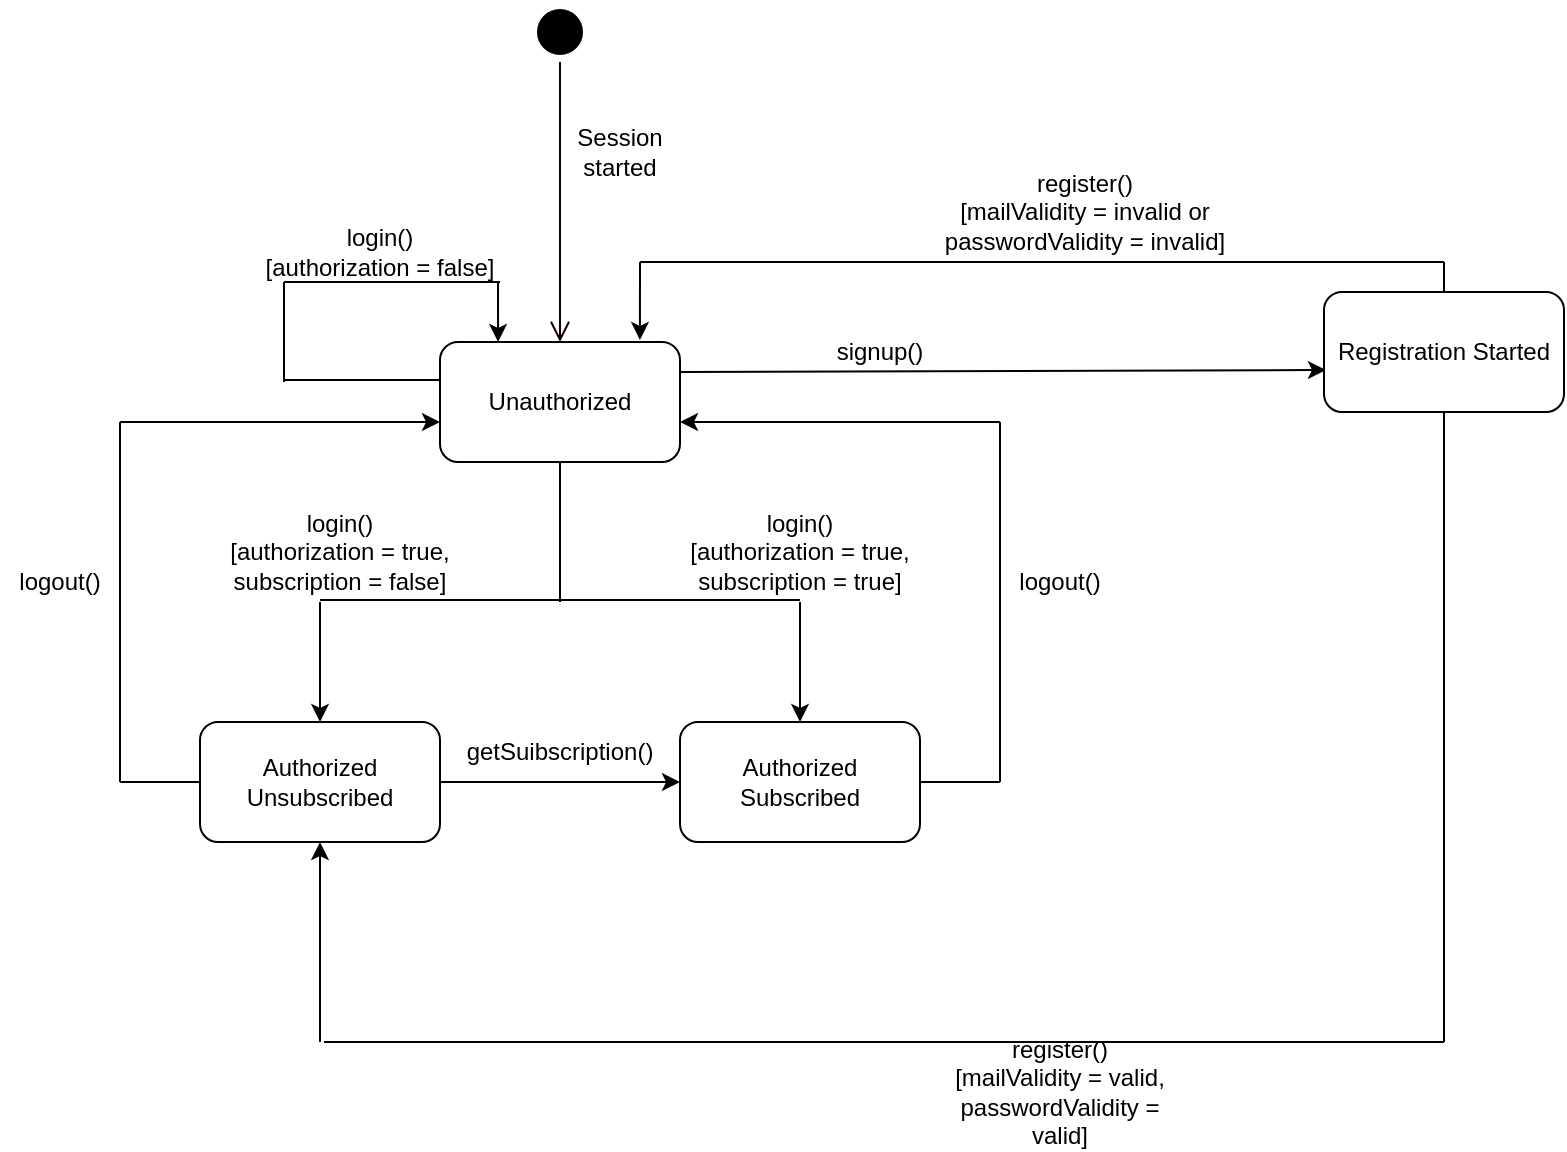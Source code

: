 <mxfile version="21.6.8" type="github" pages="8">
  <diagram name="Login and Register" id="8QQtbcCOzEE3OXmtWNKP">
    <mxGraphModel dx="1050" dy="558" grid="1" gridSize="10" guides="1" tooltips="1" connect="1" arrows="1" fold="1" page="1" pageScale="1" pageWidth="850" pageHeight="1100" math="0" shadow="0">
      <root>
        <mxCell id="0" />
        <mxCell id="1" parent="0" />
        <mxCell id="TKnIav-RQ8wravThj5IL-3" value="" style="ellipse;html=1;shape=startState;fillColor=#000000;strokeColor=#030000;shadow=0;" parent="1" vertex="1">
          <mxGeometry x="323" y="60" width="30" height="30" as="geometry" />
        </mxCell>
        <mxCell id="TKnIav-RQ8wravThj5IL-4" value="" style="edgeStyle=orthogonalEdgeStyle;html=1;verticalAlign=bottom;endArrow=open;endSize=8;strokeColor=#0D0000;rounded=0;entryX=0.5;entryY=0;entryDx=0;entryDy=0;" parent="1" source="TKnIav-RQ8wravThj5IL-3" target="TKnIav-RQ8wravThj5IL-6" edge="1">
          <mxGeometry relative="1" as="geometry">
            <mxPoint x="278" y="265" as="targetPoint" />
            <Array as="points" />
          </mxGeometry>
        </mxCell>
        <mxCell id="TKnIav-RQ8wravThj5IL-5" value="Session started" style="text;strokeColor=none;align=center;fillColor=none;html=1;verticalAlign=middle;whiteSpace=wrap;rounded=0;" parent="1" vertex="1">
          <mxGeometry x="338" y="120" width="60" height="30" as="geometry" />
        </mxCell>
        <mxCell id="TKnIav-RQ8wravThj5IL-6" value="Unauthorized" style="rounded=1;whiteSpace=wrap;html=1;" parent="1" vertex="1">
          <mxGeometry x="278" y="230" width="120" height="60" as="geometry" />
        </mxCell>
        <mxCell id="TKnIav-RQ8wravThj5IL-7" value="Authorized&lt;br&gt;Unsubscribed" style="rounded=1;whiteSpace=wrap;html=1;" parent="1" vertex="1">
          <mxGeometry x="158" y="420" width="120" height="60" as="geometry" />
        </mxCell>
        <mxCell id="TKnIav-RQ8wravThj5IL-8" value="Authorized&lt;br&gt;Subscribed" style="rounded=1;whiteSpace=wrap;html=1;" parent="1" vertex="1">
          <mxGeometry x="398" y="420" width="120" height="60" as="geometry" />
        </mxCell>
        <mxCell id="TKnIav-RQ8wravThj5IL-18" value="" style="endArrow=none;html=1;rounded=0;exitX=0.5;exitY=1;exitDx=0;exitDy=0;" parent="1" source="TKnIav-RQ8wravThj5IL-6" edge="1">
          <mxGeometry width="50" height="50" relative="1" as="geometry">
            <mxPoint x="348" y="460" as="sourcePoint" />
            <mxPoint x="338" y="360" as="targetPoint" />
          </mxGeometry>
        </mxCell>
        <mxCell id="TKnIav-RQ8wravThj5IL-19" value="" style="endArrow=none;html=1;rounded=0;" parent="1" edge="1">
          <mxGeometry width="50" height="50" relative="1" as="geometry">
            <mxPoint x="218" y="359" as="sourcePoint" />
            <mxPoint x="458" y="359" as="targetPoint" />
            <Array as="points">
              <mxPoint x="338" y="359" />
            </Array>
          </mxGeometry>
        </mxCell>
        <mxCell id="TKnIav-RQ8wravThj5IL-20" value="" style="endArrow=classic;html=1;rounded=0;entryX=0.5;entryY=0;entryDx=0;entryDy=0;" parent="1" target="TKnIav-RQ8wravThj5IL-7" edge="1">
          <mxGeometry width="50" height="50" relative="1" as="geometry">
            <mxPoint x="218" y="360" as="sourcePoint" />
            <mxPoint x="398" y="410" as="targetPoint" />
          </mxGeometry>
        </mxCell>
        <mxCell id="TKnIav-RQ8wravThj5IL-21" value="" style="endArrow=classic;html=1;rounded=0;entryX=0.5;entryY=0;entryDx=0;entryDy=0;" parent="1" target="TKnIav-RQ8wravThj5IL-8" edge="1">
          <mxGeometry width="50" height="50" relative="1" as="geometry">
            <mxPoint x="458" y="360" as="sourcePoint" />
            <mxPoint x="398" y="410" as="targetPoint" />
          </mxGeometry>
        </mxCell>
        <mxCell id="TKnIav-RQ8wravThj5IL-22" value="" style="endArrow=classic;html=1;rounded=0;exitX=1;exitY=0.5;exitDx=0;exitDy=0;entryX=0;entryY=0.5;entryDx=0;entryDy=0;" parent="1" source="TKnIav-RQ8wravThj5IL-7" target="TKnIav-RQ8wravThj5IL-8" edge="1">
          <mxGeometry width="50" height="50" relative="1" as="geometry">
            <mxPoint x="348" y="460" as="sourcePoint" />
            <mxPoint x="398" y="410" as="targetPoint" />
          </mxGeometry>
        </mxCell>
        <mxCell id="TKnIav-RQ8wravThj5IL-23" value="getSuibscription()" style="text;strokeColor=none;align=center;fillColor=none;html=1;verticalAlign=middle;whiteSpace=wrap;rounded=0;" parent="1" vertex="1">
          <mxGeometry x="308" y="420" width="60" height="30" as="geometry" />
        </mxCell>
        <mxCell id="TKnIav-RQ8wravThj5IL-34" value="" style="endArrow=none;html=1;rounded=0;exitX=1;exitY=0.5;exitDx=0;exitDy=0;" parent="1" source="TKnIav-RQ8wravThj5IL-8" edge="1">
          <mxGeometry width="50" height="50" relative="1" as="geometry">
            <mxPoint x="348" y="460" as="sourcePoint" />
            <mxPoint x="558" y="450" as="targetPoint" />
          </mxGeometry>
        </mxCell>
        <mxCell id="TKnIav-RQ8wravThj5IL-35" value="" style="endArrow=none;html=1;rounded=0;" parent="1" edge="1">
          <mxGeometry width="50" height="50" relative="1" as="geometry">
            <mxPoint x="558" y="450" as="sourcePoint" />
            <mxPoint x="558" y="270" as="targetPoint" />
          </mxGeometry>
        </mxCell>
        <mxCell id="TKnIav-RQ8wravThj5IL-36" value="" style="endArrow=classic;html=1;rounded=0;entryX=1;entryY=0.5;entryDx=0;entryDy=0;" parent="1" edge="1">
          <mxGeometry width="50" height="50" relative="1" as="geometry">
            <mxPoint x="558" y="270" as="sourcePoint" />
            <mxPoint x="398" y="270" as="targetPoint" />
            <Array as="points">
              <mxPoint x="548" y="270" />
              <mxPoint x="478" y="270" />
            </Array>
          </mxGeometry>
        </mxCell>
        <mxCell id="TKnIav-RQ8wravThj5IL-39" value="logout()" style="text;strokeColor=none;align=center;fillColor=none;html=1;verticalAlign=middle;whiteSpace=wrap;rounded=0;" parent="1" vertex="1">
          <mxGeometry x="58" y="340" width="60" height="20" as="geometry" />
        </mxCell>
        <mxCell id="TKnIav-RQ8wravThj5IL-40" value="logout()" style="text;strokeColor=none;align=center;fillColor=none;html=1;verticalAlign=middle;whiteSpace=wrap;rounded=0;" parent="1" vertex="1">
          <mxGeometry x="558" y="340" width="60" height="20" as="geometry" />
        </mxCell>
        <mxCell id="TKnIav-RQ8wravThj5IL-45" value="" style="endArrow=none;html=1;rounded=0;exitX=0;exitY=0.5;exitDx=0;exitDy=0;" parent="1" source="TKnIav-RQ8wravThj5IL-7" edge="1">
          <mxGeometry width="50" height="50" relative="1" as="geometry">
            <mxPoint x="348" y="460" as="sourcePoint" />
            <mxPoint x="118" y="450" as="targetPoint" />
          </mxGeometry>
        </mxCell>
        <mxCell id="TKnIav-RQ8wravThj5IL-46" value="" style="endArrow=none;html=1;rounded=0;" parent="1" edge="1">
          <mxGeometry width="50" height="50" relative="1" as="geometry">
            <mxPoint x="118" y="450" as="sourcePoint" />
            <mxPoint x="118" y="270" as="targetPoint" />
          </mxGeometry>
        </mxCell>
        <mxCell id="TKnIav-RQ8wravThj5IL-47" value="" style="endArrow=classic;html=1;rounded=0;entryX=0;entryY=0.5;entryDx=0;entryDy=0;" parent="1" edge="1">
          <mxGeometry width="50" height="50" relative="1" as="geometry">
            <mxPoint x="118" y="270" as="sourcePoint" />
            <mxPoint x="278" y="270" as="targetPoint" />
          </mxGeometry>
        </mxCell>
        <mxCell id="TKnIav-RQ8wravThj5IL-51" value="login()&lt;br&gt;[authorization = true,&lt;br&gt;subscription = false]" style="text;strokeColor=none;align=center;fillColor=none;html=1;verticalAlign=middle;whiteSpace=wrap;rounded=0;" parent="1" vertex="1">
          <mxGeometry x="168" y="320" width="120" height="30" as="geometry" />
        </mxCell>
        <mxCell id="TKnIav-RQ8wravThj5IL-53" value="login()&lt;br&gt;[authorization = true,&lt;br&gt;subscription = true]" style="text;strokeColor=none;align=center;fillColor=none;html=1;verticalAlign=middle;whiteSpace=wrap;rounded=0;" parent="1" vertex="1">
          <mxGeometry x="398" y="320" width="120" height="30" as="geometry" />
        </mxCell>
        <mxCell id="TKnIav-RQ8wravThj5IL-54" value="login()&lt;br&gt;[authorization = false]" style="text;strokeColor=none;align=center;fillColor=none;html=1;verticalAlign=middle;whiteSpace=wrap;rounded=0;" parent="1" vertex="1">
          <mxGeometry x="188" y="170" width="120" height="30" as="geometry" />
        </mxCell>
        <mxCell id="TKnIav-RQ8wravThj5IL-61" value="" style="endArrow=classic;html=1;rounded=0;entryX=0.242;entryY=0;entryDx=0;entryDy=0;entryPerimeter=0;" parent="1" target="TKnIav-RQ8wravThj5IL-6" edge="1">
          <mxGeometry width="50" height="50" relative="1" as="geometry">
            <mxPoint x="307" y="200" as="sourcePoint" />
            <mxPoint x="307" y="225" as="targetPoint" />
          </mxGeometry>
        </mxCell>
        <mxCell id="IlzdiaXVRknZ3CJ7cDCS-7" value="" style="endArrow=classic;html=1;rounded=0;exitX=1;exitY=0.25;exitDx=0;exitDy=0;entryX=0.008;entryY=0.65;entryDx=0;entryDy=0;entryPerimeter=0;" parent="1" source="TKnIav-RQ8wravThj5IL-6" target="IlzdiaXVRknZ3CJ7cDCS-9" edge="1">
          <mxGeometry width="50" height="50" relative="1" as="geometry">
            <mxPoint x="68" y="170" as="sourcePoint" />
            <mxPoint x="68" y="245" as="targetPoint" />
          </mxGeometry>
        </mxCell>
        <mxCell id="IlzdiaXVRknZ3CJ7cDCS-9" value="Registration Started" style="rounded=1;whiteSpace=wrap;html=1;" parent="1" vertex="1">
          <mxGeometry x="720" y="205" width="120" height="60" as="geometry" />
        </mxCell>
        <mxCell id="IlzdiaXVRknZ3CJ7cDCS-10" value="signup()" style="text;strokeColor=none;align=center;fillColor=none;html=1;verticalAlign=middle;whiteSpace=wrap;rounded=0;" parent="1" vertex="1">
          <mxGeometry x="468" y="220" width="60" height="30" as="geometry" />
        </mxCell>
        <mxCell id="IlzdiaXVRknZ3CJ7cDCS-13" value="" style="endArrow=classic;html=1;rounded=0;entryX=0.5;entryY=1;entryDx=0;entryDy=0;" parent="1" target="TKnIav-RQ8wravThj5IL-7" edge="1">
          <mxGeometry width="50" height="50" relative="1" as="geometry">
            <mxPoint x="218" y="580" as="sourcePoint" />
            <mxPoint x="268" y="470" as="targetPoint" />
          </mxGeometry>
        </mxCell>
        <mxCell id="IlzdiaXVRknZ3CJ7cDCS-14" value="&lt;div&gt;register()&lt;/div&gt;&lt;div&gt;[mailValidity = valid,&lt;/div&gt;&lt;div&gt;passwordValidity = valid]&lt;br&gt;&lt;/div&gt;" style="text;strokeColor=none;align=center;fillColor=none;html=1;verticalAlign=middle;whiteSpace=wrap;rounded=0;" parent="1" vertex="1">
          <mxGeometry x="523" y="590" width="130" height="30" as="geometry" />
        </mxCell>
        <mxCell id="IlzdiaXVRknZ3CJ7cDCS-16" value="" style="endArrow=none;html=1;rounded=0;" parent="1" edge="1">
          <mxGeometry width="50" height="50" relative="1" as="geometry">
            <mxPoint x="378" y="190" as="sourcePoint" />
            <mxPoint x="780" y="190" as="targetPoint" />
          </mxGeometry>
        </mxCell>
        <mxCell id="IlzdiaXVRknZ3CJ7cDCS-18" value="&lt;div&gt;register()&lt;/div&gt;&lt;div&gt;[mailValidity = invalid or&lt;br&gt;&lt;/div&gt;&lt;div&gt;passwordValidity = invalid]&lt;br&gt;&lt;/div&gt;" style="text;strokeColor=none;align=center;fillColor=none;html=1;verticalAlign=middle;whiteSpace=wrap;rounded=0;" parent="1" vertex="1">
          <mxGeometry x="528" y="150" width="145" height="30" as="geometry" />
        </mxCell>
        <mxCell id="ad9s2sV21U5VosYdCfr7-1" value="" style="endArrow=none;html=1;rounded=0;exitX=0.5;exitY=0;exitDx=0;exitDy=0;" parent="1" source="IlzdiaXVRknZ3CJ7cDCS-9" edge="1">
          <mxGeometry width="50" height="50" relative="1" as="geometry">
            <mxPoint x="288" y="370" as="sourcePoint" />
            <mxPoint x="780" y="190" as="targetPoint" />
          </mxGeometry>
        </mxCell>
        <mxCell id="ad9s2sV21U5VosYdCfr7-2" value="" style="endArrow=classic;html=1;rounded=0;entryX=0.833;entryY=-0.017;entryDx=0;entryDy=0;entryPerimeter=0;" parent="1" target="TKnIav-RQ8wravThj5IL-6" edge="1">
          <mxGeometry width="50" height="50" relative="1" as="geometry">
            <mxPoint x="378" y="190" as="sourcePoint" />
            <mxPoint x="338" y="320" as="targetPoint" />
          </mxGeometry>
        </mxCell>
        <mxCell id="ad9s2sV21U5VosYdCfr7-7" value="" style="endArrow=none;html=1;rounded=0;" parent="1" edge="1">
          <mxGeometry width="50" height="50" relative="1" as="geometry">
            <mxPoint x="780" y="580" as="sourcePoint" />
            <mxPoint x="780" y="265" as="targetPoint" />
          </mxGeometry>
        </mxCell>
        <mxCell id="ad9s2sV21U5VosYdCfr7-8" value="" style="endArrow=none;html=1;rounded=0;" parent="1" edge="1">
          <mxGeometry width="50" height="50" relative="1" as="geometry">
            <mxPoint x="220" y="580" as="sourcePoint" />
            <mxPoint x="780" y="580" as="targetPoint" />
          </mxGeometry>
        </mxCell>
        <mxCell id="ad9s2sV21U5VosYdCfr7-12" value="" style="endArrow=none;html=1;rounded=0;" parent="1" edge="1">
          <mxGeometry width="50" height="50" relative="1" as="geometry">
            <mxPoint x="200" y="200" as="sourcePoint" />
            <mxPoint x="308" y="200" as="targetPoint" />
          </mxGeometry>
        </mxCell>
        <mxCell id="ad9s2sV21U5VosYdCfr7-13" value="" style="endArrow=none;html=1;rounded=0;" parent="1" edge="1">
          <mxGeometry width="50" height="50" relative="1" as="geometry">
            <mxPoint x="200" y="249" as="sourcePoint" />
            <mxPoint x="278" y="249" as="targetPoint" />
          </mxGeometry>
        </mxCell>
        <mxCell id="ad9s2sV21U5VosYdCfr7-15" value="" style="endArrow=none;html=1;rounded=0;" parent="1" edge="1">
          <mxGeometry width="50" height="50" relative="1" as="geometry">
            <mxPoint x="200" y="250" as="sourcePoint" />
            <mxPoint x="200" y="200" as="targetPoint" />
          </mxGeometry>
        </mxCell>
      </root>
    </mxGraphModel>
  </diagram>
  <diagram id="ieR6RPadmGs_Kc0Dy7yj" name="Skill Quiz">
    <mxGraphModel dx="1050" dy="558" grid="1" gridSize="10" guides="1" tooltips="1" connect="1" arrows="1" fold="1" page="1" pageScale="1" pageWidth="850" pageHeight="1100" math="0" shadow="0">
      <root>
        <mxCell id="0" />
        <mxCell id="1" parent="0" />
        <mxCell id="WX8DIjI2fkrsbnrJSijY-1" value="" style="ellipse;html=1;shape=endState;fillColor=#000000;strokeColor=#190000;labelBorderColor=none;" parent="1" vertex="1">
          <mxGeometry x="410" y="650" width="30" height="30" as="geometry" />
        </mxCell>
        <mxCell id="eIWYmWhIEpaCUw3bLOax-1" value="" style="ellipse;html=1;shape=startState;fillColor=#000000;strokeColor=#030000;" parent="1" vertex="1">
          <mxGeometry x="410" y="80" width="30" height="30" as="geometry" />
        </mxCell>
        <mxCell id="eIWYmWhIEpaCUw3bLOax-2" value="" style="edgeStyle=orthogonalEdgeStyle;html=1;verticalAlign=bottom;endArrow=open;endSize=8;strokeColor=#030000;rounded=0;" parent="1" source="eIWYmWhIEpaCUw3bLOax-1" edge="1">
          <mxGeometry relative="1" as="geometry">
            <mxPoint x="425" y="200" as="targetPoint" />
          </mxGeometry>
        </mxCell>
        <mxCell id="vJro0qYx0Qi-G09P8LF6-1" value="Session started" style="text;strokeColor=none;align=center;fillColor=none;html=1;verticalAlign=middle;whiteSpace=wrap;rounded=0;" parent="1" vertex="1">
          <mxGeometry x="365" y="130" width="60" height="30" as="geometry" />
        </mxCell>
        <mxCell id="cpsJyfCEA3UV5l7JXQu7-1" value="Skill Quiz Started" style="rounded=1;whiteSpace=wrap;html=1;" parent="1" vertex="1">
          <mxGeometry x="365" y="200" width="120" height="60" as="geometry" />
        </mxCell>
        <mxCell id="xm_ZtFt48Mo9n0q_Qct7-2" value="Problem Attempted" style="rounded=1;whiteSpace=wrap;html=1;" parent="1" vertex="1">
          <mxGeometry x="240" y="440" width="120" height="60" as="geometry" />
        </mxCell>
        <mxCell id="xm_ZtFt48Mo9n0q_Qct7-3" value="Problem Solved" style="rounded=1;whiteSpace=wrap;html=1;" parent="1" vertex="1">
          <mxGeometry x="485" y="440" width="120" height="60" as="geometry" />
        </mxCell>
        <mxCell id="xm_ZtFt48Mo9n0q_Qct7-5" value="" style="endArrow=none;html=1;rounded=0;" parent="1" edge="1">
          <mxGeometry width="50" height="50" relative="1" as="geometry">
            <mxPoint x="300" y="360" as="sourcePoint" />
            <mxPoint x="550" y="360" as="targetPoint" />
            <Array as="points">
              <mxPoint x="435" y="360" />
            </Array>
          </mxGeometry>
        </mxCell>
        <mxCell id="xm_ZtFt48Mo9n0q_Qct7-6" value="" style="endArrow=classic;html=1;rounded=0;entryX=0.5;entryY=0;entryDx=0;entryDy=0;" parent="1" edge="1">
          <mxGeometry width="50" height="50" relative="1" as="geometry">
            <mxPoint x="300" y="360" as="sourcePoint" />
            <mxPoint x="300" y="440" as="targetPoint" />
          </mxGeometry>
        </mxCell>
        <mxCell id="xm_ZtFt48Mo9n0q_Qct7-7" value="" style="endArrow=classic;html=1;rounded=0;entryX=0.5;entryY=0;entryDx=0;entryDy=0;" parent="1" edge="1">
          <mxGeometry width="50" height="50" relative="1" as="geometry">
            <mxPoint x="544.5" y="360" as="sourcePoint" />
            <mxPoint x="544.5" y="440" as="targetPoint" />
          </mxGeometry>
        </mxCell>
        <mxCell id="xm_ZtFt48Mo9n0q_Qct7-29" value="" style="endArrow=none;html=1;rounded=0;exitX=0.5;exitY=1;exitDx=0;exitDy=0;" parent="1" source="xm_ZtFt48Mo9n0q_Qct7-3" edge="1">
          <mxGeometry width="50" height="50" relative="1" as="geometry">
            <mxPoint x="410" y="370" as="sourcePoint" />
            <mxPoint x="545" y="570" as="targetPoint" />
          </mxGeometry>
        </mxCell>
        <mxCell id="xm_ZtFt48Mo9n0q_Qct7-32" value="" style="endArrow=classic;html=1;rounded=0;entryX=0.5;entryY=0;entryDx=0;entryDy=0;" parent="1" target="WX8DIjI2fkrsbnrJSijY-1" edge="1">
          <mxGeometry width="50" height="50" relative="1" as="geometry">
            <mxPoint x="425" y="600" as="sourcePoint" />
            <mxPoint x="450" y="350" as="targetPoint" />
          </mxGeometry>
        </mxCell>
        <mxCell id="6NfLMylEqjrP0SJHoo9i-3" value="" style="endArrow=none;html=1;rounded=0;entryX=0.5;entryY=1;entryDx=0;entryDy=0;" parent="1" target="cpsJyfCEA3UV5l7JXQu7-1" edge="1">
          <mxGeometry width="50" height="50" relative="1" as="geometry">
            <mxPoint x="425" y="360" as="sourcePoint" />
            <mxPoint x="450" y="350" as="targetPoint" />
          </mxGeometry>
        </mxCell>
        <mxCell id="6NfLMylEqjrP0SJHoo9i-4" value="" style="endArrow=none;html=1;rounded=0;entryX=0.575;entryY=1.067;entryDx=0;entryDy=0;entryPerimeter=0;" parent="1" edge="1">
          <mxGeometry width="50" height="50" relative="1" as="geometry">
            <mxPoint x="300.5" y="570" as="sourcePoint" />
            <mxPoint x="300" y="500" as="targetPoint" />
          </mxGeometry>
        </mxCell>
        <mxCell id="fdIsIFf_mkraI-hVhW64-1" value="Answers Shown" style="rounded=1;whiteSpace=wrap;html=1;" parent="1" vertex="1">
          <mxGeometry x="365" y="540" width="120" height="60" as="geometry" />
        </mxCell>
        <mxCell id="fdIsIFf_mkraI-hVhW64-2" value="" style="endArrow=classic;html=1;rounded=0;entryX=1;entryY=0.5;entryDx=0;entryDy=0;" parent="1" target="fdIsIFf_mkraI-hVhW64-1" edge="1">
          <mxGeometry width="50" height="50" relative="1" as="geometry">
            <mxPoint x="550" y="570" as="sourcePoint" />
            <mxPoint x="450" y="470" as="targetPoint" />
          </mxGeometry>
        </mxCell>
        <mxCell id="fdIsIFf_mkraI-hVhW64-3" value="" style="endArrow=classic;html=1;rounded=0;entryX=0;entryY=0.5;entryDx=0;entryDy=0;" parent="1" target="fdIsIFf_mkraI-hVhW64-1" edge="1">
          <mxGeometry width="50" height="50" relative="1" as="geometry">
            <mxPoint x="300" y="570" as="sourcePoint" />
            <mxPoint x="450" y="470" as="targetPoint" />
          </mxGeometry>
        </mxCell>
        <mxCell id="fdIsIFf_mkraI-hVhW64-4" value="&lt;div&gt;showAnswers(problemID)&lt;/div&gt;" style="text;strokeColor=none;align=center;fillColor=none;html=1;verticalAlign=middle;whiteSpace=wrap;rounded=0;" parent="1" vertex="1">
          <mxGeometry x="200" y="530" width="60" height="30" as="geometry" />
        </mxCell>
        <mxCell id="fdIsIFf_mkraI-hVhW64-7" value="&lt;div&gt;submitAnswer(problemID, answer)/&lt;/div&gt;&lt;div&gt;checkSolution(problemID, answer)&lt;/div&gt;[verdict = unaccepted]" style="text;strokeColor=none;align=center;fillColor=none;html=1;verticalAlign=middle;whiteSpace=wrap;rounded=0;" parent="1" vertex="1">
          <mxGeometry x="150" y="320" width="215" height="30" as="geometry" />
        </mxCell>
        <mxCell id="Fx2WaLn2HzAn31F5PRI3-1" value="&lt;div&gt;submitAnswer(problemID, answer)/&lt;/div&gt;&lt;div&gt;checkSolution(problemID, answer)&lt;/div&gt;[verdict = accepted]" style="text;strokeColor=none;align=center;fillColor=none;html=1;verticalAlign=middle;whiteSpace=wrap;rounded=0;" vertex="1" parent="1">
          <mxGeometry x="450" y="320" width="215" height="30" as="geometry" />
        </mxCell>
        <mxCell id="Fx2WaLn2HzAn31F5PRI3-2" value="&lt;div&gt;showAnswers(problemID)&lt;/div&gt;" style="text;strokeColor=none;align=center;fillColor=none;html=1;verticalAlign=middle;whiteSpace=wrap;rounded=0;" vertex="1" parent="1">
          <mxGeometry x="590" y="530" width="60" height="30" as="geometry" />
        </mxCell>
      </root>
    </mxGraphModel>
  </diagram>
  <diagram id="nP62idYjaLP1yima9dYQ" name="Selecting Topics">
    <mxGraphModel dx="1050" dy="558" grid="1" gridSize="10" guides="1" tooltips="1" connect="1" arrows="1" fold="1" page="1" pageScale="1" pageWidth="850" pageHeight="1100" math="0" shadow="0">
      <root>
        <mxCell id="0" />
        <mxCell id="1" parent="0" />
        <mxCell id="zddcFsFxK-s7H87K7gWW-1" value="" style="ellipse;html=1;shape=startState;fillColor=#000000;strokeColor=#140000;" parent="1" vertex="1">
          <mxGeometry x="410" y="60" width="30" height="30" as="geometry" />
        </mxCell>
        <mxCell id="zddcFsFxK-s7H87K7gWW-2" value="" style="edgeStyle=orthogonalEdgeStyle;html=1;verticalAlign=bottom;endArrow=open;endSize=8;strokeColor=#2E0000;rounded=0;" parent="1" source="zddcFsFxK-s7H87K7gWW-1" edge="1">
          <mxGeometry relative="1" as="geometry">
            <mxPoint x="425" y="190" as="targetPoint" />
          </mxGeometry>
        </mxCell>
        <mxCell id="zddcFsFxK-s7H87K7gWW-3" value="&lt;div&gt;Session started&lt;/div&gt;" style="text;strokeColor=none;align=center;fillColor=none;html=1;verticalAlign=middle;whiteSpace=wrap;rounded=0;" parent="1" vertex="1">
          <mxGeometry x="360" y="120" width="60" height="30" as="geometry" />
        </mxCell>
        <mxCell id="R0a850Dvm8VvtLfvkEsT-1" value="View Course Type" style="rounded=1;whiteSpace=wrap;html=1;" parent="1" vertex="1">
          <mxGeometry x="365" y="190" width="120" height="60" as="geometry" />
        </mxCell>
        <mxCell id="R0a850Dvm8VvtLfvkEsT-3" value="" style="endArrow=classic;html=1;rounded=0;exitX=0.5;exitY=1;exitDx=0;exitDy=0;" parent="1" source="R0a850Dvm8VvtLfvkEsT-1" edge="1">
          <mxGeometry width="50" height="50" relative="1" as="geometry">
            <mxPoint x="400" y="250" as="sourcePoint" />
            <mxPoint x="425" y="340" as="targetPoint" />
          </mxGeometry>
        </mxCell>
        <mxCell id="R0a850Dvm8VvtLfvkEsT-5" value="Courses Showed" style="rounded=1;whiteSpace=wrap;html=1;" parent="1" vertex="1">
          <mxGeometry x="365" y="340" width="120" height="60" as="geometry" />
        </mxCell>
        <mxCell id="R0a850Dvm8VvtLfvkEsT-6" value="selectType(typeID)" style="text;strokeColor=none;align=center;fillColor=none;html=1;verticalAlign=middle;whiteSpace=wrap;rounded=0;" parent="1" vertex="1">
          <mxGeometry x="340" y="280" width="60" height="30" as="geometry" />
        </mxCell>
        <mxCell id="R0a850Dvm8VvtLfvkEsT-7" value="" style="endArrow=classic;html=1;rounded=0;exitX=0.5;exitY=1;exitDx=0;exitDy=0;" parent="1" source="R0a850Dvm8VvtLfvkEsT-5" edge="1">
          <mxGeometry width="50" height="50" relative="1" as="geometry">
            <mxPoint x="400" y="370" as="sourcePoint" />
            <mxPoint x="425" y="490" as="targetPoint" />
          </mxGeometry>
        </mxCell>
        <mxCell id="R0a850Dvm8VvtLfvkEsT-8" value="selectCourse(courseID)" style="text;strokeColor=none;align=center;fillColor=none;html=1;verticalAlign=middle;whiteSpace=wrap;rounded=0;" parent="1" vertex="1">
          <mxGeometry x="330" y="430" width="60" height="30" as="geometry" />
        </mxCell>
        <mxCell id="R0a850Dvm8VvtLfvkEsT-10" value="Lessons Showed" style="rounded=1;whiteSpace=wrap;html=1;" parent="1" vertex="1">
          <mxGeometry x="360" y="780" width="120" height="60" as="geometry" />
        </mxCell>
        <mxCell id="R0a850Dvm8VvtLfvkEsT-11" value="" style="endArrow=classic;html=1;rounded=0;" parent="1" edge="1">
          <mxGeometry width="50" height="50" relative="1" as="geometry">
            <mxPoint x="424" y="840" as="sourcePoint" />
            <mxPoint x="424" y="920" as="targetPoint" />
          </mxGeometry>
        </mxCell>
        <mxCell id="R0a850Dvm8VvtLfvkEsT-12" value="" style="ellipse;html=1;shape=endState;fillColor=#000000;strokeColor=#080000;" parent="1" vertex="1">
          <mxGeometry x="410" y="920" width="30" height="30" as="geometry" />
        </mxCell>
        <mxCell id="R0a850Dvm8VvtLfvkEsT-17" value="Topics Showed" style="rounded=1;whiteSpace=wrap;html=1;" parent="1" vertex="1">
          <mxGeometry x="365" y="640" width="120" height="60" as="geometry" />
        </mxCell>
        <mxCell id="R0a850Dvm8VvtLfvkEsT-18" value="" style="endArrow=classic;html=1;rounded=0;exitX=0.5;exitY=1;exitDx=0;exitDy=0;" parent="1" source="R0a850Dvm8VvtLfvkEsT-17" edge="1">
          <mxGeometry width="50" height="50" relative="1" as="geometry">
            <mxPoint x="185" y="670" as="sourcePoint" />
            <mxPoint x="425" y="780" as="targetPoint" />
          </mxGeometry>
        </mxCell>
        <mxCell id="R0a850Dvm8VvtLfvkEsT-19" value="selectTopic(topicID)" style="text;strokeColor=none;align=center;fillColor=none;html=1;verticalAlign=middle;whiteSpace=wrap;rounded=0;" parent="1" vertex="1">
          <mxGeometry x="340" y="720" width="60" height="30" as="geometry" />
        </mxCell>
        <mxCell id="2JfqSshT7LluTz10ptiy-1" value="Acceptance Check" style="rounded=1;whiteSpace=wrap;html=1;" parent="1" vertex="1">
          <mxGeometry x="365" y="490" width="120" height="60" as="geometry" />
        </mxCell>
        <mxCell id="2JfqSshT7LluTz10ptiy-2" value="" style="endArrow=classic;html=1;rounded=0;exitX=0.5;exitY=1;exitDx=0;exitDy=0;" parent="1" edge="1">
          <mxGeometry width="50" height="50" relative="1" as="geometry">
            <mxPoint x="425" y="550" as="sourcePoint" />
            <mxPoint x="425" y="640" as="targetPoint" />
          </mxGeometry>
        </mxCell>
        <mxCell id="2JfqSshT7LluTz10ptiy-3" value="&lt;div&gt;accessApproved(courseID)&lt;/div&gt;&lt;div&gt;[type = free or purchased = yes]&lt;br&gt;&lt;/div&gt;" style="text;strokeColor=none;align=center;fillColor=none;html=1;verticalAlign=middle;whiteSpace=wrap;rounded=0;" parent="1" vertex="1">
          <mxGeometry x="320" y="580" width="60" height="30" as="geometry" />
        </mxCell>
        <mxCell id="2JfqSshT7LluTz10ptiy-4" value="" style="endArrow=none;html=1;rounded=0;exitX=1;exitY=0.5;exitDx=0;exitDy=0;" parent="1" source="2JfqSshT7LluTz10ptiy-1" edge="1">
          <mxGeometry width="50" height="50" relative="1" as="geometry">
            <mxPoint x="400" y="700" as="sourcePoint" />
            <mxPoint x="640" y="520" as="targetPoint" />
          </mxGeometry>
        </mxCell>
        <mxCell id="2JfqSshT7LluTz10ptiy-7" value="" style="endArrow=none;html=1;rounded=0;" parent="1" edge="1">
          <mxGeometry width="50" height="50" relative="1" as="geometry">
            <mxPoint x="640" y="520" as="sourcePoint" />
            <mxPoint x="640" y="220" as="targetPoint" />
          </mxGeometry>
        </mxCell>
        <mxCell id="2JfqSshT7LluTz10ptiy-8" value="" style="endArrow=classic;html=1;rounded=0;entryX=1;entryY=0.5;entryDx=0;entryDy=0;" parent="1" target="R0a850Dvm8VvtLfvkEsT-1" edge="1">
          <mxGeometry width="50" height="50" relative="1" as="geometry">
            <mxPoint x="640" y="220" as="sourcePoint" />
            <mxPoint x="450" y="290" as="targetPoint" />
          </mxGeometry>
        </mxCell>
        <mxCell id="2JfqSshT7LluTz10ptiy-9" value="&lt;div&gt;accessDenied(courseID)&lt;/div&gt;&lt;div&gt;[type = paid and purchased = no]&lt;br&gt;&lt;/div&gt;" style="text;strokeColor=none;align=center;fillColor=none;html=1;verticalAlign=middle;whiteSpace=wrap;rounded=0;" parent="1" vertex="1">
          <mxGeometry x="660" y="355" width="110" height="30" as="geometry" />
        </mxCell>
      </root>
    </mxGraphModel>
  </diagram>
  <diagram id="vqPqaRkUtIuZ6H7_rNOm" name="Lesson and Mandatory Quiz">
    <mxGraphModel dx="1050" dy="558" grid="1" gridSize="10" guides="1" tooltips="1" connect="1" arrows="1" fold="1" page="1" pageScale="1" pageWidth="850" pageHeight="1100" math="0" shadow="0">
      <root>
        <mxCell id="0" />
        <mxCell id="1" parent="0" />
        <mxCell id="QnjilnFLj8FKRLgCkUQn-1" value="" style="ellipse;html=1;shape=endState;fillColor=#000000;strokeColor=#190000;labelBorderColor=none;" parent="1" vertex="1">
          <mxGeometry x="427.5" y="910" width="30" height="30" as="geometry" />
        </mxCell>
        <mxCell id="QnjilnFLj8FKRLgCkUQn-4" value="Session started" style="text;strokeColor=none;align=center;fillColor=none;html=1;verticalAlign=middle;whiteSpace=wrap;rounded=0;" parent="1" vertex="1">
          <mxGeometry x="280" y="200" width="60" height="30" as="geometry" />
        </mxCell>
        <mxCell id="QnjilnFLj8FKRLgCkUQn-5" value="Lesson Not Viewed" style="rounded=1;whiteSpace=wrap;html=1;" parent="1" vertex="1">
          <mxGeometry x="372.5" y="200" width="120" height="60" as="geometry" />
        </mxCell>
        <mxCell id="QnjilnFLj8FKRLgCkUQn-6" value="" style="endArrow=classic;html=1;rounded=0;exitX=0.5;exitY=1;exitDx=0;exitDy=0;entryX=0.5;entryY=0;entryDx=0;entryDy=0;" parent="1" source="QnjilnFLj8FKRLgCkUQn-5" target="QnjilnFLj8FKRLgCkUQn-8" edge="1">
          <mxGeometry width="50" height="50" relative="1" as="geometry">
            <mxPoint x="400" y="400" as="sourcePoint" />
            <mxPoint x="433" y="340" as="targetPoint" />
          </mxGeometry>
        </mxCell>
        <mxCell id="QnjilnFLj8FKRLgCkUQn-7" value="viewLesson(lessonID)" style="text;strokeColor=none;align=center;fillColor=none;html=1;verticalAlign=middle;whiteSpace=wrap;rounded=0;" parent="1" vertex="1">
          <mxGeometry x="340" y="290" width="60" height="30" as="geometry" />
        </mxCell>
        <mxCell id="QnjilnFLj8FKRLgCkUQn-8" value="Lesson Viewed" style="rounded=1;whiteSpace=wrap;html=1;" parent="1" vertex="1">
          <mxGeometry x="372.5" y="350" width="120" height="60" as="geometry" />
        </mxCell>
        <mxCell id="QnjilnFLj8FKRLgCkUQn-9" value="Problem Attempted" style="rounded=1;whiteSpace=wrap;html=1;" parent="1" vertex="1">
          <mxGeometry x="262.5" y="730" width="120" height="60" as="geometry" />
        </mxCell>
        <mxCell id="QnjilnFLj8FKRLgCkUQn-10" value="Problem Solved" style="rounded=1;whiteSpace=wrap;html=1;" parent="1" vertex="1">
          <mxGeometry x="502.5" y="730" width="120" height="60" as="geometry" />
        </mxCell>
        <mxCell id="QnjilnFLj8FKRLgCkUQn-12" value="" style="endArrow=none;html=1;rounded=0;" parent="1" edge="1">
          <mxGeometry width="50" height="50" relative="1" as="geometry">
            <mxPoint x="322.5" y="650" as="sourcePoint" />
            <mxPoint x="562.5" y="650" as="targetPoint" />
            <Array as="points">
              <mxPoint x="442.5" y="650" />
            </Array>
          </mxGeometry>
        </mxCell>
        <mxCell id="QnjilnFLj8FKRLgCkUQn-13" value="" style="endArrow=classic;html=1;rounded=0;entryX=0.5;entryY=0;entryDx=0;entryDy=0;" parent="1" target="QnjilnFLj8FKRLgCkUQn-9" edge="1">
          <mxGeometry width="50" height="50" relative="1" as="geometry">
            <mxPoint x="322.5" y="650" as="sourcePoint" />
            <mxPoint x="502.5" y="720" as="targetPoint" />
          </mxGeometry>
        </mxCell>
        <mxCell id="QnjilnFLj8FKRLgCkUQn-14" value="" style="endArrow=classic;html=1;rounded=0;entryX=0.5;entryY=0;entryDx=0;entryDy=0;" parent="1" target="QnjilnFLj8FKRLgCkUQn-10" edge="1">
          <mxGeometry width="50" height="50" relative="1" as="geometry">
            <mxPoint x="562.5" y="650" as="sourcePoint" />
            <mxPoint x="502.5" y="720" as="targetPoint" />
          </mxGeometry>
        </mxCell>
        <mxCell id="QnjilnFLj8FKRLgCkUQn-15" value="" style="endArrow=classic;html=1;rounded=0;exitX=1;exitY=0.5;exitDx=0;exitDy=0;entryX=0;entryY=0.5;entryDx=0;entryDy=0;" parent="1" source="QnjilnFLj8FKRLgCkUQn-9" target="QnjilnFLj8FKRLgCkUQn-10" edge="1">
          <mxGeometry width="50" height="50" relative="1" as="geometry">
            <mxPoint x="452.5" y="770" as="sourcePoint" />
            <mxPoint x="502.5" y="720" as="targetPoint" />
          </mxGeometry>
        </mxCell>
        <mxCell id="QnjilnFLj8FKRLgCkUQn-16" value="" style="endArrow=none;html=1;rounded=0;" parent="1" edge="1">
          <mxGeometry width="50" height="50" relative="1" as="geometry">
            <mxPoint x="260" y="770" as="sourcePoint" />
            <mxPoint x="223" y="770" as="targetPoint" />
          </mxGeometry>
        </mxCell>
        <mxCell id="QnjilnFLj8FKRLgCkUQn-18" value="checkSolution(problemID, answer)&lt;br&gt;[verdict = unaccepted]" style="text;strokeColor=none;align=center;fillColor=none;html=1;verticalAlign=middle;whiteSpace=wrap;rounded=0;" parent="1" vertex="1">
          <mxGeometry x="221.25" y="620" width="202.5" height="30" as="geometry" />
        </mxCell>
        <mxCell id="QnjilnFLj8FKRLgCkUQn-20" value="" style="endArrow=none;html=1;rounded=0;" parent="1" edge="1">
          <mxGeometry width="50" height="50" relative="1" as="geometry">
            <mxPoint x="230" y="770" as="sourcePoint" />
            <mxPoint x="200" y="770" as="targetPoint" />
          </mxGeometry>
        </mxCell>
        <mxCell id="QnjilnFLj8FKRLgCkUQn-25" value="" style="endArrow=none;html=1;rounded=0;exitX=0.5;exitY=1;exitDx=0;exitDy=0;" parent="1" source="QnjilnFLj8FKRLgCkUQn-10" edge="1">
          <mxGeometry width="50" height="50" relative="1" as="geometry">
            <mxPoint x="417.5" y="660" as="sourcePoint" />
            <mxPoint x="562.5" y="860" as="targetPoint" />
          </mxGeometry>
        </mxCell>
        <mxCell id="QnjilnFLj8FKRLgCkUQn-26" value="" style="endArrow=none;html=1;rounded=0;" parent="1" edge="1">
          <mxGeometry width="50" height="50" relative="1" as="geometry">
            <mxPoint x="442.5" y="860" as="sourcePoint" />
            <mxPoint x="562.5" y="860" as="targetPoint" />
          </mxGeometry>
        </mxCell>
        <mxCell id="QnjilnFLj8FKRLgCkUQn-27" value="" style="endArrow=classic;html=1;rounded=0;entryX=0.5;entryY=0;entryDx=0;entryDy=0;" parent="1" target="QnjilnFLj8FKRLgCkUQn-1" edge="1">
          <mxGeometry width="50" height="50" relative="1" as="geometry">
            <mxPoint x="442.5" y="860" as="sourcePoint" />
            <mxPoint x="467.5" y="610" as="targetPoint" />
          </mxGeometry>
        </mxCell>
        <mxCell id="4Xg-bcP5_jY6Fvj8b6OT-1" value="" style="endArrow=classic;html=1;rounded=0;exitX=0.5;exitY=1;exitDx=0;exitDy=0;" parent="1" source="QnjilnFLj8FKRLgCkUQn-8" edge="1">
          <mxGeometry width="50" height="50" relative="1" as="geometry">
            <mxPoint x="400" y="370" as="sourcePoint" />
            <mxPoint x="433" y="500" as="targetPoint" />
          </mxGeometry>
        </mxCell>
        <mxCell id="4Xg-bcP5_jY6Fvj8b6OT-4" value="" style="ellipse;html=1;shape=startState;fillColor=#000000;strokeColor=#000000;" parent="1" vertex="1">
          <mxGeometry x="212.5" y="215" width="30" height="30" as="geometry" />
        </mxCell>
        <mxCell id="4Xg-bcP5_jY6Fvj8b6OT-5" value="" style="edgeStyle=orthogonalEdgeStyle;html=1;verticalAlign=bottom;endArrow=open;endSize=8;strokeColor=#000000;rounded=0;" parent="1" source="4Xg-bcP5_jY6Fvj8b6OT-4" edge="1">
          <mxGeometry relative="1" as="geometry">
            <mxPoint x="372.5" y="230" as="targetPoint" />
          </mxGeometry>
        </mxCell>
        <mxCell id="4Xg-bcP5_jY6Fvj8b6OT-6" value="reachMandatoryQuiz(lessonID)" style="text;strokeColor=none;align=center;fillColor=none;html=1;verticalAlign=middle;whiteSpace=wrap;rounded=0;" parent="1" vertex="1">
          <mxGeometry x="312.5" y="440" width="60" height="30" as="geometry" />
        </mxCell>
        <mxCell id="qm1d7HLM96TMmYZs8ins-1" value="Mandatory Quiz Viewed" style="rounded=1;whiteSpace=wrap;html=1;" parent="1" vertex="1">
          <mxGeometry x="372.5" y="500" width="120" height="60" as="geometry" />
        </mxCell>
        <mxCell id="qm1d7HLM96TMmYZs8ins-8" value="" style="endArrow=none;html=1;rounded=0;exitX=0.5;exitY=1;exitDx=0;exitDy=0;" parent="1" source="qm1d7HLM96TMmYZs8ins-1" edge="1">
          <mxGeometry width="50" height="50" relative="1" as="geometry">
            <mxPoint x="400" y="770" as="sourcePoint" />
            <mxPoint x="433" y="650" as="targetPoint" />
          </mxGeometry>
        </mxCell>
        <mxCell id="6RmTOi0DwJVIttBjV0j_-2" value="Hint Shown" style="rounded=1;whiteSpace=wrap;html=1;" parent="1" vertex="1">
          <mxGeometry x="92.5" y="500" width="120" height="60" as="geometry" />
        </mxCell>
        <mxCell id="6RmTOi0DwJVIttBjV0j_-9" value="" style="endArrow=none;html=1;rounded=0;" parent="1" edge="1">
          <mxGeometry width="50" height="50" relative="1" as="geometry">
            <mxPoint x="200" y="770" as="sourcePoint" />
            <mxPoint x="160" y="770" as="targetPoint" />
          </mxGeometry>
        </mxCell>
        <mxCell id="6RmTOi0DwJVIttBjV0j_-10" value="" style="endArrow=classic;html=1;rounded=0;entryX=0.563;entryY=1.1;entryDx=0;entryDy=0;entryPerimeter=0;" parent="1" target="6RmTOi0DwJVIttBjV0j_-2" edge="1">
          <mxGeometry width="50" height="50" relative="1" as="geometry">
            <mxPoint x="160" y="770" as="sourcePoint" />
            <mxPoint x="450" y="720" as="targetPoint" />
          </mxGeometry>
        </mxCell>
        <mxCell id="6RmTOi0DwJVIttBjV0j_-11" value="showHint(problemID)" style="text;strokeColor=none;align=center;fillColor=none;html=1;verticalAlign=middle;whiteSpace=wrap;rounded=0;" parent="1" vertex="1">
          <mxGeometry x="70" y="710" width="60" height="30" as="geometry" />
        </mxCell>
        <mxCell id="6RmTOi0DwJVIttBjV0j_-12" value="" style="endArrow=classic;html=1;rounded=0;exitX=1.013;exitY=0.383;exitDx=0;exitDy=0;exitPerimeter=0;" parent="1" source="6RmTOi0DwJVIttBjV0j_-2" edge="1">
          <mxGeometry width="50" height="50" relative="1" as="geometry">
            <mxPoint x="400" y="770" as="sourcePoint" />
            <mxPoint x="370" y="523" as="targetPoint" />
          </mxGeometry>
        </mxCell>
        <mxCell id="6RmTOi0DwJVIttBjV0j_-13" value="" style="endArrow=classic;html=1;rounded=0;entryX=1;entryY=0.75;entryDx=0;entryDy=0;exitX=0;exitY=0.75;exitDx=0;exitDy=0;" parent="1" source="qm1d7HLM96TMmYZs8ins-1" target="6RmTOi0DwJVIttBjV0j_-2" edge="1">
          <mxGeometry width="50" height="50" relative="1" as="geometry">
            <mxPoint x="400" y="610" as="sourcePoint" />
            <mxPoint x="450" y="560" as="targetPoint" />
          </mxGeometry>
        </mxCell>
        <mxCell id="6RmTOi0DwJVIttBjV0j_-14" value="showHint(problemID)" style="text;strokeColor=none;align=center;fillColor=none;html=1;verticalAlign=middle;whiteSpace=wrap;rounded=0;" parent="1" vertex="1">
          <mxGeometry x="262.5" y="540" width="60" height="30" as="geometry" />
        </mxCell>
        <mxCell id="6RmTOi0DwJVIttBjV0j_-15" value="showQuiz(lessonID)" style="text;strokeColor=none;align=center;fillColor=none;html=1;verticalAlign=middle;whiteSpace=wrap;rounded=0;" parent="1" vertex="1">
          <mxGeometry x="262.5" y="500" width="60" height="30" as="geometry" />
        </mxCell>
        <mxCell id="hCRRZwFNRNWt8k1N0a0M-1" value="checkSolution(problemID, answer)&lt;br&gt;[verdict = accepted]" style="text;strokeColor=none;align=center;fillColor=none;html=1;verticalAlign=middle;whiteSpace=wrap;rounded=0;" vertex="1" parent="1">
          <mxGeometry x="450" y="620" width="202.5" height="30" as="geometry" />
        </mxCell>
        <mxCell id="hCRRZwFNRNWt8k1N0a0M-2" value="checkSolution(problemID, answer)&lt;br&gt;[verdict = unaccepted]" style="text;strokeColor=none;align=center;fillColor=none;html=1;verticalAlign=middle;whiteSpace=wrap;rounded=0;" vertex="1" parent="1">
          <mxGeometry x="341.25" y="710" width="202.5" height="30" as="geometry" />
        </mxCell>
      </root>
    </mxGraphModel>
  </diagram>
  <diagram id="EsIkBt5-7siXW0iohlPd" name="Contest">
    <mxGraphModel dx="1050" dy="558" grid="1" gridSize="10" guides="1" tooltips="1" connect="1" arrows="1" fold="1" page="1" pageScale="1" pageWidth="850" pageHeight="1100" math="0" shadow="0">
      <root>
        <mxCell id="0" />
        <mxCell id="1" parent="0" />
        <mxCell id="nqVUh7PjjkreUz2dAFQQ-1" value="" style="ellipse;html=1;shape=endState;fillColor=#000000;strokeColor=#190000;labelBorderColor=none;" parent="1" vertex="1">
          <mxGeometry x="410" y="660" width="30" height="30" as="geometry" />
        </mxCell>
        <mxCell id="nqVUh7PjjkreUz2dAFQQ-2" value="" style="ellipse;html=1;shape=startState;fillColor=#000000;strokeColor=#030000;" parent="1" vertex="1">
          <mxGeometry x="410" y="80" width="30" height="30" as="geometry" />
        </mxCell>
        <mxCell id="nqVUh7PjjkreUz2dAFQQ-3" value="" style="edgeStyle=orthogonalEdgeStyle;html=1;verticalAlign=bottom;endArrow=open;endSize=8;strokeColor=#030000;rounded=0;" parent="1" source="nqVUh7PjjkreUz2dAFQQ-2" edge="1">
          <mxGeometry relative="1" as="geometry">
            <mxPoint x="425" y="200" as="targetPoint" />
          </mxGeometry>
        </mxCell>
        <mxCell id="nqVUh7PjjkreUz2dAFQQ-4" value="Session started" style="text;strokeColor=none;align=center;fillColor=none;html=1;verticalAlign=middle;whiteSpace=wrap;rounded=0;" parent="1" vertex="1">
          <mxGeometry x="365" y="140" width="60" height="30" as="geometry" />
        </mxCell>
        <mxCell id="nqVUh7PjjkreUz2dAFQQ-5" value="Contest Not Viewed" style="rounded=1;whiteSpace=wrap;html=1;" parent="1" vertex="1">
          <mxGeometry x="365" y="200" width="120" height="60" as="geometry" />
        </mxCell>
        <mxCell id="nqVUh7PjjkreUz2dAFQQ-6" value="" style="endArrow=classic;html=1;rounded=0;exitX=0.5;exitY=1;exitDx=0;exitDy=0;" parent="1" source="nqVUh7PjjkreUz2dAFQQ-5" edge="1">
          <mxGeometry width="50" height="50" relative="1" as="geometry">
            <mxPoint x="400" y="400" as="sourcePoint" />
            <mxPoint x="425" y="350" as="targetPoint" />
          </mxGeometry>
        </mxCell>
        <mxCell id="nqVUh7PjjkreUz2dAFQQ-7" value="viewContest(contestID)" style="text;strokeColor=none;align=center;fillColor=none;html=1;verticalAlign=middle;whiteSpace=wrap;rounded=0;" parent="1" vertex="1">
          <mxGeometry x="330" y="290" width="60" height="30" as="geometry" />
        </mxCell>
        <mxCell id="nqVUh7PjjkreUz2dAFQQ-8" value="Problem Viewed" style="rounded=1;whiteSpace=wrap;html=1;" parent="1" vertex="1">
          <mxGeometry x="365" y="350" width="120" height="60" as="geometry" />
        </mxCell>
        <mxCell id="nqVUh7PjjkreUz2dAFQQ-9" value="Probable Solution Submitted" style="rounded=1;whiteSpace=wrap;html=1;" parent="1" vertex="1">
          <mxGeometry x="365" y="510" width="120" height="60" as="geometry" />
        </mxCell>
        <mxCell id="nqVUh7PjjkreUz2dAFQQ-11" value="" style="endArrow=none;html=1;rounded=0;exitX=0.5;exitY=1;exitDx=0;exitDy=0;" parent="1" edge="1">
          <mxGeometry width="50" height="50" relative="1" as="geometry">
            <mxPoint x="425" y="410" as="sourcePoint" />
            <mxPoint x="425" y="460" as="targetPoint" />
          </mxGeometry>
        </mxCell>
        <mxCell id="nqVUh7PjjkreUz2dAFQQ-13" value="" style="endArrow=classic;html=1;rounded=0;entryX=0.5;entryY=0;entryDx=0;entryDy=0;" parent="1" target="nqVUh7PjjkreUz2dAFQQ-9" edge="1">
          <mxGeometry width="50" height="50" relative="1" as="geometry">
            <mxPoint x="425" y="450" as="sourcePoint" />
            <mxPoint x="485" y="530" as="targetPoint" />
          </mxGeometry>
        </mxCell>
        <mxCell id="nqVUh7PjjkreUz2dAFQQ-17" value="submitSolution(problemID)" style="text;strokeColor=none;align=center;fillColor=none;html=1;verticalAlign=middle;whiteSpace=wrap;rounded=0;" parent="1" vertex="1">
          <mxGeometry x="290" y="440" width="120" height="30" as="geometry" />
        </mxCell>
        <mxCell id="nqVUh7PjjkreUz2dAFQQ-18" value="continueContest()" style="text;strokeColor=none;align=center;fillColor=none;html=1;verticalAlign=middle;whiteSpace=wrap;rounded=0;" parent="1" vertex="1">
          <mxGeometry x="560" y="440" width="120" height="30" as="geometry" />
        </mxCell>
        <mxCell id="nWUDvCdZOj4knlb7zivq-2" value="" style="endArrow=none;html=1;rounded=0;exitX=1;exitY=0.5;exitDx=0;exitDy=0;" parent="1" source="nqVUh7PjjkreUz2dAFQQ-9" edge="1">
          <mxGeometry width="50" height="50" relative="1" as="geometry">
            <mxPoint x="400" y="480" as="sourcePoint" />
            <mxPoint x="560" y="540" as="targetPoint" />
          </mxGeometry>
        </mxCell>
        <mxCell id="nWUDvCdZOj4knlb7zivq-3" value="" style="endArrow=none;html=1;rounded=0;" parent="1" edge="1">
          <mxGeometry width="50" height="50" relative="1" as="geometry">
            <mxPoint x="560" y="540" as="sourcePoint" />
            <mxPoint x="560" y="380" as="targetPoint" />
          </mxGeometry>
        </mxCell>
        <mxCell id="nWUDvCdZOj4knlb7zivq-4" value="" style="endArrow=classic;html=1;rounded=0;entryX=1;entryY=0.5;entryDx=0;entryDy=0;" parent="1" target="nqVUh7PjjkreUz2dAFQQ-8" edge="1">
          <mxGeometry width="50" height="50" relative="1" as="geometry">
            <mxPoint x="560" y="380" as="sourcePoint" />
            <mxPoint x="450" y="430" as="targetPoint" />
          </mxGeometry>
        </mxCell>
        <mxCell id="nWUDvCdZOj4knlb7zivq-5" value="" style="endArrow=classic;html=1;rounded=0;exitX=0.5;exitY=1;exitDx=0;exitDy=0;entryX=0.5;entryY=0;entryDx=0;entryDy=0;" parent="1" source="nqVUh7PjjkreUz2dAFQQ-9" target="nqVUh7PjjkreUz2dAFQQ-1" edge="1">
          <mxGeometry width="50" height="50" relative="1" as="geometry">
            <mxPoint x="400" y="480" as="sourcePoint" />
            <mxPoint x="425" y="650" as="targetPoint" />
          </mxGeometry>
        </mxCell>
        <mxCell id="nWUDvCdZOj4knlb7zivq-6" value="leaveContest()" style="text;whiteSpace=wrap;html=1;" parent="1" vertex="1">
          <mxGeometry x="340" y="600" width="130" height="40" as="geometry" />
        </mxCell>
      </root>
    </mxGraphModel>
  </diagram>
  <diagram id="mJMSgRwsJZyEZVb_SQUq" name="Admin Homepage">
    <mxGraphModel dx="1050" dy="558" grid="1" gridSize="10" guides="1" tooltips="1" connect="1" arrows="1" fold="1" page="1" pageScale="1" pageWidth="850" pageHeight="1100" math="0" shadow="0">
      <root>
        <mxCell id="0" />
        <mxCell id="1" parent="0" />
        <mxCell id="pCQ3V4hNWBC9DnJNvnwP-1" value="" style="ellipse;html=1;shape=endState;fillColor=#000000;strokeColor=#190000;labelBorderColor=none;" vertex="1" parent="1">
          <mxGeometry x="410" y="720" width="30" height="30" as="geometry" />
        </mxCell>
        <mxCell id="pCQ3V4hNWBC9DnJNvnwP-2" value="" style="ellipse;html=1;shape=startState;fillColor=#000000;strokeColor=#030000;" vertex="1" parent="1">
          <mxGeometry x="410" y="80" width="30" height="30" as="geometry" />
        </mxCell>
        <mxCell id="pCQ3V4hNWBC9DnJNvnwP-3" value="" style="edgeStyle=orthogonalEdgeStyle;html=1;verticalAlign=bottom;endArrow=open;endSize=8;strokeColor=#030000;rounded=0;" edge="1" parent="1" source="pCQ3V4hNWBC9DnJNvnwP-2">
          <mxGeometry relative="1" as="geometry">
            <mxPoint x="425" y="200" as="targetPoint" />
          </mxGeometry>
        </mxCell>
        <mxCell id="pCQ3V4hNWBC9DnJNvnwP-4" value="Session started" style="text;strokeColor=none;align=center;fillColor=none;html=1;verticalAlign=middle;whiteSpace=wrap;rounded=0;" vertex="1" parent="1">
          <mxGeometry x="365" y="140" width="60" height="30" as="geometry" />
        </mxCell>
        <mxCell id="pCQ3V4hNWBC9DnJNvnwP-5" value="Admin Homepage" style="rounded=1;whiteSpace=wrap;html=1;" vertex="1" parent="1">
          <mxGeometry x="365" y="200" width="120" height="60" as="geometry" />
        </mxCell>
        <mxCell id="pCQ3V4hNWBC9DnJNvnwP-6" value="" style="endArrow=classic;html=1;rounded=0;exitX=0.5;exitY=1;exitDx=0;exitDy=0;entryX=0.5;entryY=0;entryDx=0;entryDy=0;" edge="1" parent="1" source="pCQ3V4hNWBC9DnJNvnwP-5" target="pCQ3V4hNWBC9DnJNvnwP-8">
          <mxGeometry width="50" height="50" relative="1" as="geometry">
            <mxPoint x="400" y="400" as="sourcePoint" />
            <mxPoint x="425" y="350" as="targetPoint" />
          </mxGeometry>
        </mxCell>
        <mxCell id="pCQ3V4hNWBC9DnJNvnwP-8" value="Courses Analytics" style="rounded=1;whiteSpace=wrap;html=1;" vertex="1" parent="1">
          <mxGeometry x="365" y="380" width="120" height="60" as="geometry" />
        </mxCell>
        <mxCell id="pCQ3V4hNWBC9DnJNvnwP-16" value="" style="endArrow=classic;html=1;rounded=0;entryX=0.5;entryY=0;entryDx=0;entryDy=0;" edge="1" parent="1" target="pCQ3V4hNWBC9DnJNvnwP-1">
          <mxGeometry width="50" height="50" relative="1" as="geometry">
            <mxPoint x="425" y="660" as="sourcePoint" />
            <mxPoint x="425" y="710" as="targetPoint" />
          </mxGeometry>
        </mxCell>
        <mxCell id="pCQ3V4hNWBC9DnJNvnwP-18" value="" style="endArrow=none;html=1;rounded=0;" edge="1" parent="1">
          <mxGeometry width="50" height="50" relative="1" as="geometry">
            <mxPoint x="130" y="300" as="sourcePoint" />
            <mxPoint x="710" y="300" as="targetPoint" />
          </mxGeometry>
        </mxCell>
        <mxCell id="pCQ3V4hNWBC9DnJNvnwP-19" value="" style="endArrow=classic;html=1;rounded=0;" edge="1" parent="1">
          <mxGeometry width="50" height="50" relative="1" as="geometry">
            <mxPoint x="709.5" y="300" as="sourcePoint" />
            <mxPoint x="709.5" y="380" as="targetPoint" />
          </mxGeometry>
        </mxCell>
        <mxCell id="pCQ3V4hNWBC9DnJNvnwP-20" value="" style="endArrow=classic;html=1;rounded=0;" edge="1" parent="1">
          <mxGeometry width="50" height="50" relative="1" as="geometry">
            <mxPoint x="129.5" y="300" as="sourcePoint" />
            <mxPoint x="129.5" y="380" as="targetPoint" />
          </mxGeometry>
        </mxCell>
        <mxCell id="pCQ3V4hNWBC9DnJNvnwP-21" value="Authors Analytics" style="rounded=1;whiteSpace=wrap;html=1;" vertex="1" parent="1">
          <mxGeometry x="650" y="380" width="120" height="60" as="geometry" />
        </mxCell>
        <mxCell id="pCQ3V4hNWBC9DnJNvnwP-22" value="Users Analytics" style="rounded=1;whiteSpace=wrap;html=1;" vertex="1" parent="1">
          <mxGeometry x="70" y="380" width="120" height="60" as="geometry" />
        </mxCell>
        <mxCell id="pCQ3V4hNWBC9DnJNvnwP-26" value="showUserAnalytics()" style="text;strokeColor=none;align=center;fillColor=none;html=1;verticalAlign=middle;whiteSpace=wrap;rounded=0;" vertex="1" parent="1">
          <mxGeometry x="40" y="320" width="60" height="30" as="geometry" />
        </mxCell>
        <mxCell id="kBtAFB5_Har3P0dEnTYR-1" value="showCourseAnalytics()" style="text;strokeColor=none;align=center;fillColor=none;html=1;verticalAlign=middle;whiteSpace=wrap;rounded=0;" vertex="1" parent="1">
          <mxGeometry x="330" y="320" width="60" height="30" as="geometry" />
        </mxCell>
        <mxCell id="kBtAFB5_Har3P0dEnTYR-3" value="showUserAnalytics()" style="text;strokeColor=none;align=center;fillColor=none;html=1;verticalAlign=middle;whiteSpace=wrap;rounded=0;" vertex="1" parent="1">
          <mxGeometry x="620" y="320" width="60" height="30" as="geometry" />
        </mxCell>
        <mxCell id="kBtAFB5_Har3P0dEnTYR-4" value="Individual User Analytics" style="rounded=1;whiteSpace=wrap;html=1;" vertex="1" parent="1">
          <mxGeometry x="60" y="520" width="120" height="60" as="geometry" />
        </mxCell>
        <mxCell id="kBtAFB5_Har3P0dEnTYR-5" value="Individual Course Analytics" style="rounded=1;whiteSpace=wrap;html=1;" vertex="1" parent="1">
          <mxGeometry x="365" y="520" width="120" height="60" as="geometry" />
        </mxCell>
        <mxCell id="kBtAFB5_Har3P0dEnTYR-6" value="&lt;div&gt;Individual Author Analytics&lt;/div&gt;" style="rounded=1;whiteSpace=wrap;html=1;" vertex="1" parent="1">
          <mxGeometry x="650" y="520" width="120" height="60" as="geometry" />
        </mxCell>
        <mxCell id="kBtAFB5_Har3P0dEnTYR-7" value="" style="endArrow=classic;html=1;rounded=0;" edge="1" parent="1">
          <mxGeometry width="50" height="50" relative="1" as="geometry">
            <mxPoint x="129.5" y="440" as="sourcePoint" />
            <mxPoint x="129.5" y="520" as="targetPoint" />
          </mxGeometry>
        </mxCell>
        <mxCell id="kBtAFB5_Har3P0dEnTYR-9" value="" style="endArrow=classic;html=1;rounded=0;" edge="1" parent="1">
          <mxGeometry width="50" height="50" relative="1" as="geometry">
            <mxPoint x="424.5" y="440" as="sourcePoint" />
            <mxPoint x="424.5" y="520" as="targetPoint" />
          </mxGeometry>
        </mxCell>
        <mxCell id="kBtAFB5_Har3P0dEnTYR-10" value="" style="endArrow=classic;html=1;rounded=0;" edge="1" parent="1">
          <mxGeometry width="50" height="50" relative="1" as="geometry">
            <mxPoint x="709.5" y="440" as="sourcePoint" />
            <mxPoint x="709.5" y="520" as="targetPoint" />
          </mxGeometry>
        </mxCell>
        <mxCell id="kBtAFB5_Har3P0dEnTYR-11" value="individualCourse(courseID)" style="text;strokeColor=none;align=center;fillColor=none;html=1;verticalAlign=middle;whiteSpace=wrap;rounded=0;" vertex="1" parent="1">
          <mxGeometry x="470" y="450" width="60" height="30" as="geometry" />
        </mxCell>
        <mxCell id="kBtAFB5_Har3P0dEnTYR-13" value="individualUser(userID)" style="text;strokeColor=none;align=center;fillColor=none;html=1;verticalAlign=middle;whiteSpace=wrap;rounded=0;" vertex="1" parent="1">
          <mxGeometry x="170" y="450" width="60" height="30" as="geometry" />
        </mxCell>
        <mxCell id="kBtAFB5_Har3P0dEnTYR-14" value="individualAuthor()" style="text;strokeColor=none;align=center;fillColor=none;html=1;verticalAlign=middle;whiteSpace=wrap;rounded=0;" vertex="1" parent="1">
          <mxGeometry x="730" y="450" width="60" height="30" as="geometry" />
        </mxCell>
        <mxCell id="f47YFNuiy8rgVg3lt7Hg-1" value="" style="endArrow=none;html=1;rounded=0;exitX=0.575;exitY=1.033;exitDx=0;exitDy=0;exitPerimeter=0;" edge="1" parent="1" source="kBtAFB5_Har3P0dEnTYR-4">
          <mxGeometry width="50" height="50" relative="1" as="geometry">
            <mxPoint x="360" y="580" as="sourcePoint" />
            <mxPoint x="129" y="660" as="targetPoint" />
          </mxGeometry>
        </mxCell>
        <mxCell id="f47YFNuiy8rgVg3lt7Hg-2" value="" style="endArrow=none;html=1;rounded=0;" edge="1" parent="1">
          <mxGeometry width="50" height="50" relative="1" as="geometry">
            <mxPoint x="130" y="660" as="sourcePoint" />
            <mxPoint x="710" y="660" as="targetPoint" />
          </mxGeometry>
        </mxCell>
        <mxCell id="f47YFNuiy8rgVg3lt7Hg-3" value="" style="endArrow=none;html=1;rounded=0;exitX=0.575;exitY=1.033;exitDx=0;exitDy=0;exitPerimeter=0;" edge="1" parent="1">
          <mxGeometry width="50" height="50" relative="1" as="geometry">
            <mxPoint x="425" y="580" as="sourcePoint" />
            <mxPoint x="425" y="658" as="targetPoint" />
          </mxGeometry>
        </mxCell>
        <mxCell id="f47YFNuiy8rgVg3lt7Hg-4" value="" style="endArrow=none;html=1;rounded=0;exitX=0.575;exitY=1.033;exitDx=0;exitDy=0;exitPerimeter=0;" edge="1" parent="1">
          <mxGeometry width="50" height="50" relative="1" as="geometry">
            <mxPoint x="709.5" y="580" as="sourcePoint" />
            <mxPoint x="709.5" y="658" as="targetPoint" />
          </mxGeometry>
        </mxCell>
      </root>
    </mxGraphModel>
  </diagram>
  <diagram id="Nb-7MoAJJCmi8uZZoDv4" name="Course Modulation">
    <mxGraphModel dx="1050" dy="558" grid="1" gridSize="10" guides="1" tooltips="1" connect="1" arrows="1" fold="1" page="1" pageScale="1" pageWidth="850" pageHeight="1100" math="0" shadow="0">
      <root>
        <mxCell id="0" />
        <mxCell id="1" parent="0" />
        <mxCell id="WWhP84Z1SoX0fIDLb1Mo-2" value="" style="ellipse;html=1;shape=startState;fillColor=#000000;strokeColor=#030000;" parent="1" vertex="1">
          <mxGeometry x="180" y="230" width="30" height="30" as="geometry" />
        </mxCell>
        <mxCell id="WWhP84Z1SoX0fIDLb1Mo-3" value="" style="edgeStyle=orthogonalEdgeStyle;html=1;verticalAlign=bottom;endArrow=open;endSize=8;strokeColor=#050000;rounded=0;entryX=0;entryY=0.5;entryDx=0;entryDy=0;" parent="1" source="WWhP84Z1SoX0fIDLb1Mo-2" edge="1">
          <mxGeometry relative="1" as="geometry">
            <mxPoint x="320" y="245" as="targetPoint" />
          </mxGeometry>
        </mxCell>
        <mxCell id="WWhP84Z1SoX0fIDLb1Mo-5" value="&lt;div&gt;Course Waiting for Approval&lt;/div&gt;" style="rounded=1;whiteSpace=wrap;html=1;" parent="1" vertex="1">
          <mxGeometry x="320" y="350" width="120" height="60" as="geometry" />
        </mxCell>
        <mxCell id="WWhP84Z1SoX0fIDLb1Mo-7" value="&lt;div&gt;Course Created&lt;/div&gt;" style="rounded=1;whiteSpace=wrap;html=1;" parent="1" vertex="1">
          <mxGeometry x="320" y="220" width="120" height="60" as="geometry" />
        </mxCell>
        <mxCell id="WWhP84Z1SoX0fIDLb1Mo-8" value="&lt;div&gt;Course Not Live&lt;/div&gt;" style="rounded=1;whiteSpace=wrap;html=1;" parent="1" vertex="1">
          <mxGeometry x="260" y="615" width="120" height="60" as="geometry" />
        </mxCell>
        <mxCell id="Ab2L7HJWov61SjbcS1Vu-1" value="Paid Course" style="rounded=1;whiteSpace=wrap;html=1;" parent="1" vertex="1">
          <mxGeometry x="490" y="610" width="120" height="60" as="geometry" />
        </mxCell>
        <mxCell id="Ab2L7HJWov61SjbcS1Vu-2" value="Free Course" style="rounded=1;whiteSpace=wrap;html=1;" parent="1" vertex="1">
          <mxGeometry x="490" y="710" width="120" height="60" as="geometry" />
        </mxCell>
        <mxCell id="Ab2L7HJWov61SjbcS1Vu-5" value="" style="endArrow=classic;html=1;rounded=0;exitX=0.5;exitY=1;exitDx=0;exitDy=0;entryX=0.5;entryY=0;entryDx=0;entryDy=0;" parent="1" target="WWhP84Z1SoX0fIDLb1Mo-5" edge="1">
          <mxGeometry width="50" height="50" relative="1" as="geometry">
            <mxPoint x="379.5" y="280" as="sourcePoint" />
            <mxPoint x="379.5" y="345" as="targetPoint" />
          </mxGeometry>
        </mxCell>
        <mxCell id="Ab2L7HJWov61SjbcS1Vu-8" value="" style="endArrow=none;html=1;rounded=0;exitX=1;exitY=0.5;exitDx=0;exitDy=0;" parent="1" source="WWhP84Z1SoX0fIDLb1Mo-5" edge="1">
          <mxGeometry width="50" height="50" relative="1" as="geometry">
            <mxPoint x="440" y="510" as="sourcePoint" />
            <mxPoint x="800" y="380" as="targetPoint" />
          </mxGeometry>
        </mxCell>
        <mxCell id="Ab2L7HJWov61SjbcS1Vu-9" value="" style="endArrow=classic;html=1;rounded=0;" parent="1" edge="1">
          <mxGeometry width="50" height="50" relative="1" as="geometry">
            <mxPoint x="794.5" y="380" as="sourcePoint" />
            <mxPoint x="794.5" y="580" as="targetPoint" />
          </mxGeometry>
        </mxCell>
        <mxCell id="Ab2L7HJWov61SjbcS1Vu-10" value="" style="ellipse;html=1;shape=endState;fillColor=#000000;strokeColor=#0A0000;" parent="1" vertex="1">
          <mxGeometry x="780" y="580" width="30" height="30" as="geometry" />
        </mxCell>
        <mxCell id="Ab2L7HJWov61SjbcS1Vu-11" value="Session started" style="text;strokeColor=none;align=center;fillColor=none;html=1;verticalAlign=middle;whiteSpace=wrap;rounded=0;" parent="1" vertex="1">
          <mxGeometry x="240" y="210" width="60" height="30" as="geometry" />
        </mxCell>
        <mxCell id="Ab2L7HJWov61SjbcS1Vu-14" value="&lt;div&gt;submitForApproval(courseFile)&lt;/div&gt;" style="text;strokeColor=none;align=center;fillColor=none;html=1;verticalAlign=middle;whiteSpace=wrap;rounded=0;" parent="1" vertex="1">
          <mxGeometry x="260" y="300" width="60" height="30" as="geometry" />
        </mxCell>
        <mxCell id="Ab2L7HJWov61SjbcS1Vu-16" value="courseDeclined()" style="text;strokeColor=none;align=center;fillColor=none;html=1;verticalAlign=middle;whiteSpace=wrap;rounded=0;" parent="1" vertex="1">
          <mxGeometry x="660" y="350" width="60" height="30" as="geometry" />
        </mxCell>
        <mxCell id="Ab2L7HJWov61SjbcS1Vu-18" value="" style="endArrow=classic;html=1;rounded=0;exitX=0.5;exitY=1;exitDx=0;exitDy=0;" parent="1" source="WWhP84Z1SoX0fIDLb1Mo-5" edge="1">
          <mxGeometry width="50" height="50" relative="1" as="geometry">
            <mxPoint x="440" y="580" as="sourcePoint" />
            <mxPoint x="380" y="540" as="targetPoint" />
          </mxGeometry>
        </mxCell>
        <mxCell id="Ab2L7HJWov61SjbcS1Vu-19" value="&lt;div&gt;courseApproved()/&lt;/div&gt;&lt;div&gt;generateCourseID()&lt;br&gt;&lt;/div&gt;" style="text;strokeColor=none;align=center;fillColor=none;html=1;verticalAlign=middle;whiteSpace=wrap;rounded=0;" parent="1" vertex="1">
          <mxGeometry x="290" y="450" width="60" height="30" as="geometry" />
        </mxCell>
        <mxCell id="Ab2L7HJWov61SjbcS1Vu-20" value="" style="endArrow=none;html=1;rounded=0;" parent="1" edge="1">
          <mxGeometry width="50" height="50" relative="1" as="geometry">
            <mxPoint x="145" y="540" as="sourcePoint" />
            <mxPoint x="615" y="540" as="targetPoint" />
          </mxGeometry>
        </mxCell>
        <mxCell id="Ab2L7HJWov61SjbcS1Vu-21" value="" style="endArrow=none;html=1;rounded=0;entryX=0.7;entryY=0.112;entryDx=0;entryDy=0;entryPerimeter=0;exitX=0.75;exitY=0.888;exitDx=0;exitDy=0;exitPerimeter=0;" parent="1" source="Ab2L7HJWov61SjbcS1Vu-24" target="Ab2L7HJWov61SjbcS1Vu-23" edge="1">
          <mxGeometry width="50" height="50" relative="1" as="geometry">
            <mxPoint x="120" y="570" as="sourcePoint" />
            <mxPoint x="630" y="570" as="targetPoint" />
          </mxGeometry>
        </mxCell>
        <mxCell id="Ab2L7HJWov61SjbcS1Vu-22" value="" style="endArrow=none;html=1;rounded=0;" parent="1" edge="1">
          <mxGeometry width="50" height="50" relative="1" as="geometry">
            <mxPoint x="145" y="800" as="sourcePoint" />
            <mxPoint x="615" y="800" as="targetPoint" />
          </mxGeometry>
        </mxCell>
        <mxCell id="Ab2L7HJWov61SjbcS1Vu-23" value="" style="shape=requiredInterface;html=1;verticalLabelPosition=bottom;sketch=0;" parent="1" vertex="1">
          <mxGeometry x="610" y="540" width="130" height="260" as="geometry" />
        </mxCell>
        <mxCell id="Ab2L7HJWov61SjbcS1Vu-24" value="" style="shape=requiredInterface;html=1;verticalLabelPosition=bottom;sketch=0;direction=west;" parent="1" vertex="1">
          <mxGeometry x="30" y="540" width="120" height="260" as="geometry" />
        </mxCell>
        <mxCell id="Ab2L7HJWov61SjbcS1Vu-25" value="Course Permitted" style="text;strokeColor=none;align=center;fillColor=none;html=1;verticalAlign=middle;whiteSpace=wrap;rounded=0;" parent="1" vertex="1">
          <mxGeometry x="330" y="540" width="100" height="30" as="geometry" />
        </mxCell>
        <mxCell id="Ab2L7HJWov61SjbcS1Vu-28" value="" style="ellipse;html=1;shape=startState;fillColor=#000000;strokeColor=#030000;" parent="1" vertex="1">
          <mxGeometry x="120" y="630" width="30" height="30" as="geometry" />
        </mxCell>
        <mxCell id="Ab2L7HJWov61SjbcS1Vu-29" value="" style="edgeStyle=orthogonalEdgeStyle;html=1;verticalAlign=bottom;endArrow=open;endSize=8;strokeColor=#050000;rounded=0;entryX=0;entryY=0.5;entryDx=0;entryDy=0;" parent="1" source="Ab2L7HJWov61SjbcS1Vu-28" edge="1">
          <mxGeometry relative="1" as="geometry">
            <mxPoint x="260" y="645" as="targetPoint" />
          </mxGeometry>
        </mxCell>
        <mxCell id="Ab2L7HJWov61SjbcS1Vu-30" value="makePremium()" style="text;strokeColor=none;align=center;fillColor=none;html=1;verticalAlign=middle;whiteSpace=wrap;rounded=0;" parent="1" vertex="1">
          <mxGeometry x="400" y="615" width="60" height="30" as="geometry" />
        </mxCell>
        <mxCell id="Ab2L7HJWov61SjbcS1Vu-31" value="" style="endArrow=classic;html=1;rounded=0;exitX=1;exitY=0.5;exitDx=0;exitDy=0;" parent="1" source="WWhP84Z1SoX0fIDLb1Mo-8" edge="1">
          <mxGeometry width="50" height="50" relative="1" as="geometry">
            <mxPoint x="440" y="580" as="sourcePoint" />
            <mxPoint x="490" y="645" as="targetPoint" />
          </mxGeometry>
        </mxCell>
        <mxCell id="Ab2L7HJWov61SjbcS1Vu-32" value="Session started" style="text;strokeColor=none;align=center;fillColor=none;html=1;verticalAlign=middle;whiteSpace=wrap;rounded=0;" parent="1" vertex="1">
          <mxGeometry x="180" y="615" width="60" height="30" as="geometry" />
        </mxCell>
        <mxCell id="Ab2L7HJWov61SjbcS1Vu-34" value="" style="endArrow=none;html=1;rounded=0;exitX=0.5;exitY=1;exitDx=0;exitDy=0;" parent="1" source="WWhP84Z1SoX0fIDLb1Mo-8" edge="1">
          <mxGeometry width="50" height="50" relative="1" as="geometry">
            <mxPoint x="440" y="580" as="sourcePoint" />
            <mxPoint x="320" y="740" as="targetPoint" />
          </mxGeometry>
        </mxCell>
        <mxCell id="Ab2L7HJWov61SjbcS1Vu-35" value="" style="endArrow=classic;html=1;rounded=0;exitX=1;exitY=0.5;exitDx=0;exitDy=0;entryX=0;entryY=0.5;entryDx=0;entryDy=0;" parent="1" target="Ab2L7HJWov61SjbcS1Vu-2" edge="1">
          <mxGeometry width="50" height="50" relative="1" as="geometry">
            <mxPoint x="320" y="739.5" as="sourcePoint" />
            <mxPoint x="430" y="739.5" as="targetPoint" />
          </mxGeometry>
        </mxCell>
        <mxCell id="Ab2L7HJWov61SjbcS1Vu-36" value="makeRegular()" style="text;strokeColor=none;align=center;fillColor=none;html=1;verticalAlign=middle;whiteSpace=wrap;rounded=0;" parent="1" vertex="1">
          <mxGeometry x="390" y="740" width="60" height="30" as="geometry" />
        </mxCell>
        <mxCell id="Ab2L7HJWov61SjbcS1Vu-37" value="makeRegular()" style="text;strokeColor=none;align=center;fillColor=none;html=1;verticalAlign=middle;whiteSpace=wrap;rounded=0;" parent="1" vertex="1">
          <mxGeometry x="465" y="675" width="60" height="30" as="geometry" />
        </mxCell>
        <mxCell id="Ab2L7HJWov61SjbcS1Vu-38" value="" style="endArrow=classic;html=1;rounded=0;exitX=0.5;exitY=1;exitDx=0;exitDy=0;entryX=0.5;entryY=0;entryDx=0;entryDy=0;" parent="1" source="Ab2L7HJWov61SjbcS1Vu-1" target="Ab2L7HJWov61SjbcS1Vu-2" edge="1">
          <mxGeometry width="50" height="50" relative="1" as="geometry">
            <mxPoint x="440" y="580" as="sourcePoint" />
            <mxPoint x="490" y="530" as="targetPoint" />
          </mxGeometry>
        </mxCell>
        <mxCell id="Ab2L7HJWov61SjbcS1Vu-39" value="" style="endArrow=none;html=1;rounded=0;exitX=1.033;exitY=0.617;exitDx=0;exitDy=0;exitPerimeter=0;" parent="1" source="Ab2L7HJWov61SjbcS1Vu-2" edge="1">
          <mxGeometry width="50" height="50" relative="1" as="geometry">
            <mxPoint x="440" y="580" as="sourcePoint" />
            <mxPoint x="640" y="747" as="targetPoint" />
          </mxGeometry>
        </mxCell>
        <mxCell id="Ab2L7HJWov61SjbcS1Vu-40" value="" style="endArrow=none;html=1;rounded=0;" parent="1" edge="1">
          <mxGeometry width="50" height="50" relative="1" as="geometry">
            <mxPoint x="640" y="750" as="sourcePoint" />
            <mxPoint x="640" y="640" as="targetPoint" />
          </mxGeometry>
        </mxCell>
        <mxCell id="Ab2L7HJWov61SjbcS1Vu-41" value="" style="endArrow=classic;html=1;rounded=0;" parent="1" target="Ab2L7HJWov61SjbcS1Vu-1" edge="1">
          <mxGeometry width="50" height="50" relative="1" as="geometry">
            <mxPoint x="640" y="640" as="sourcePoint" />
            <mxPoint x="560" y="530" as="targetPoint" />
          </mxGeometry>
        </mxCell>
        <mxCell id="Ab2L7HJWov61SjbcS1Vu-42" value="makePremium()" style="text;strokeColor=none;align=center;fillColor=none;html=1;verticalAlign=middle;whiteSpace=wrap;rounded=0;" parent="1" vertex="1">
          <mxGeometry x="660" y="670" width="60" height="30" as="geometry" />
        </mxCell>
        <mxCell id="Ab2L7HJWov61SjbcS1Vu-43" value="" style="endArrow=none;html=1;rounded=0;exitX=0.5;exitY=0;exitDx=0;exitDy=0;" parent="1" source="Ab2L7HJWov61SjbcS1Vu-1" edge="1">
          <mxGeometry width="50" height="50" relative="1" as="geometry">
            <mxPoint x="470" y="620" as="sourcePoint" />
            <mxPoint x="550" y="590" as="targetPoint" />
          </mxGeometry>
        </mxCell>
        <mxCell id="Ab2L7HJWov61SjbcS1Vu-45" value="" style="endArrow=none;html=1;rounded=0;" parent="1" edge="1">
          <mxGeometry width="50" height="50" relative="1" as="geometry">
            <mxPoint x="320" y="590" as="sourcePoint" />
            <mxPoint x="550" y="590" as="targetPoint" />
          </mxGeometry>
        </mxCell>
        <mxCell id="Ab2L7HJWov61SjbcS1Vu-46" value="" style="endArrow=classic;html=1;rounded=0;entryX=0.5;entryY=0;entryDx=0;entryDy=0;" parent="1" target="WWhP84Z1SoX0fIDLb1Mo-8" edge="1">
          <mxGeometry width="50" height="50" relative="1" as="geometry">
            <mxPoint x="320" y="590" as="sourcePoint" />
            <mxPoint x="520" y="570" as="targetPoint" />
          </mxGeometry>
        </mxCell>
        <mxCell id="Ab2L7HJWov61SjbcS1Vu-47" value="makeNotLive()" style="text;strokeColor=none;align=center;fillColor=none;html=1;verticalAlign=middle;whiteSpace=wrap;rounded=0;" parent="1" vertex="1">
          <mxGeometry x="395" y="585" width="60" height="30" as="geometry" />
        </mxCell>
        <mxCell id="Ab2L7HJWov61SjbcS1Vu-48" value="" style="endArrow=none;html=1;rounded=0;" parent="1" edge="1">
          <mxGeometry width="50" height="50" relative="1" as="geometry">
            <mxPoint x="300" y="790" as="sourcePoint" />
            <mxPoint x="555" y="790" as="targetPoint" />
          </mxGeometry>
        </mxCell>
        <mxCell id="Ab2L7HJWov61SjbcS1Vu-49" value="" style="endArrow=none;html=1;rounded=0;exitX=0.5;exitY=1;exitDx=0;exitDy=0;" parent="1" source="Ab2L7HJWov61SjbcS1Vu-2" edge="1">
          <mxGeometry width="50" height="50" relative="1" as="geometry">
            <mxPoint x="470" y="620" as="sourcePoint" />
            <mxPoint x="550" y="790" as="targetPoint" />
          </mxGeometry>
        </mxCell>
        <mxCell id="Ab2L7HJWov61SjbcS1Vu-50" value="" style="endArrow=classic;html=1;rounded=0;entryX=0.333;entryY=1.083;entryDx=0;entryDy=0;entryPerimeter=0;" parent="1" target="WWhP84Z1SoX0fIDLb1Mo-8" edge="1">
          <mxGeometry width="50" height="50" relative="1" as="geometry">
            <mxPoint x="300" y="790" as="sourcePoint" />
            <mxPoint x="520" y="570" as="targetPoint" />
          </mxGeometry>
        </mxCell>
        <mxCell id="Ab2L7HJWov61SjbcS1Vu-51" value="makeNotLive()" style="text;strokeColor=none;align=center;fillColor=none;html=1;verticalAlign=middle;whiteSpace=wrap;rounded=0;" parent="1" vertex="1">
          <mxGeometry x="230" y="720" width="60" height="30" as="geometry" />
        </mxCell>
      </root>
    </mxGraphModel>
  </diagram>
  <diagram id="gFJaa4lt8-UyI7iN8wi7" name="Content Modulation">
    <mxGraphModel dx="1050" dy="558" grid="1" gridSize="10" guides="1" tooltips="1" connect="1" arrows="1" fold="1" page="1" pageScale="1" pageWidth="850" pageHeight="1100" math="0" shadow="0">
      <root>
        <mxCell id="0" />
        <mxCell id="1" parent="0" />
        <mxCell id="C0hG1vycrakm2IN99u4u-1" value="" style="ellipse;html=1;shape=startState;fillColor=#000000;strokeColor=#030000;" vertex="1" parent="1">
          <mxGeometry x="185" y="90" width="30" height="30" as="geometry" />
        </mxCell>
        <mxCell id="C0hG1vycrakm2IN99u4u-2" value="" style="edgeStyle=orthogonalEdgeStyle;html=1;verticalAlign=bottom;endArrow=open;endSize=8;strokeColor=#050000;rounded=0;entryX=0;entryY=0.5;entryDx=0;entryDy=0;" edge="1" parent="1" source="C0hG1vycrakm2IN99u4u-1">
          <mxGeometry relative="1" as="geometry">
            <mxPoint x="325" y="105" as="targetPoint" />
          </mxGeometry>
        </mxCell>
        <mxCell id="C0hG1vycrakm2IN99u4u-3" value="&lt;div&gt;Content Waiting for Approval&lt;/div&gt;" style="rounded=1;whiteSpace=wrap;html=1;" vertex="1" parent="1">
          <mxGeometry x="325" y="340" width="120" height="60" as="geometry" />
        </mxCell>
        <mxCell id="C0hG1vycrakm2IN99u4u-4" value="&lt;div&gt;Show Courses&lt;br&gt;&lt;/div&gt;" style="rounded=1;whiteSpace=wrap;html=1;" vertex="1" parent="1">
          <mxGeometry x="325" y="80" width="120" height="60" as="geometry" />
        </mxCell>
        <mxCell id="C0hG1vycrakm2IN99u4u-5" value="&lt;div&gt;Content Not Live&lt;/div&gt;" style="rounded=1;whiteSpace=wrap;html=1;" vertex="1" parent="1">
          <mxGeometry x="275" y="635" width="120" height="60" as="geometry" />
        </mxCell>
        <mxCell id="C0hG1vycrakm2IN99u4u-8" value="" style="endArrow=classic;html=1;rounded=0;exitX=0.5;exitY=1;exitDx=0;exitDy=0;entryX=0.5;entryY=0;entryDx=0;entryDy=0;" edge="1" parent="1">
          <mxGeometry width="50" height="50" relative="1" as="geometry">
            <mxPoint x="384.5" y="140" as="sourcePoint" />
            <mxPoint x="385" y="210" as="targetPoint" />
          </mxGeometry>
        </mxCell>
        <mxCell id="C0hG1vycrakm2IN99u4u-9" value="" style="endArrow=none;html=1;rounded=0;exitX=1;exitY=0.5;exitDx=0;exitDy=0;" edge="1" parent="1" source="C0hG1vycrakm2IN99u4u-3">
          <mxGeometry width="50" height="50" relative="1" as="geometry">
            <mxPoint x="445" y="500" as="sourcePoint" />
            <mxPoint x="805" y="370" as="targetPoint" />
          </mxGeometry>
        </mxCell>
        <mxCell id="C0hG1vycrakm2IN99u4u-10" value="" style="endArrow=classic;html=1;rounded=0;" edge="1" parent="1">
          <mxGeometry width="50" height="50" relative="1" as="geometry">
            <mxPoint x="799.5" y="370" as="sourcePoint" />
            <mxPoint x="799.5" y="570" as="targetPoint" />
          </mxGeometry>
        </mxCell>
        <mxCell id="C0hG1vycrakm2IN99u4u-11" value="" style="ellipse;html=1;shape=endState;fillColor=#000000;strokeColor=#0A0000;" vertex="1" parent="1">
          <mxGeometry x="785" y="570" width="30" height="30" as="geometry" />
        </mxCell>
        <mxCell id="C0hG1vycrakm2IN99u4u-12" value="Session started" style="text;strokeColor=none;align=center;fillColor=none;html=1;verticalAlign=middle;whiteSpace=wrap;rounded=0;" vertex="1" parent="1">
          <mxGeometry x="245" y="70" width="60" height="30" as="geometry" />
        </mxCell>
        <mxCell id="C0hG1vycrakm2IN99u4u-13" value="&lt;div&gt;selectCourse(courseID)&lt;/div&gt;" style="text;strokeColor=none;align=center;fillColor=none;html=1;verticalAlign=middle;whiteSpace=wrap;rounded=0;" vertex="1" parent="1">
          <mxGeometry x="290" y="160" width="60" height="30" as="geometry" />
        </mxCell>
        <mxCell id="C0hG1vycrakm2IN99u4u-14" value="&lt;div&gt;contentDeclined()&lt;/div&gt;" style="text;strokeColor=none;align=center;fillColor=none;html=1;verticalAlign=middle;whiteSpace=wrap;rounded=0;" vertex="1" parent="1">
          <mxGeometry x="665" y="340" width="60" height="30" as="geometry" />
        </mxCell>
        <mxCell id="C0hG1vycrakm2IN99u4u-15" value="" style="endArrow=classic;html=1;rounded=0;exitX=0.5;exitY=1;exitDx=0;exitDy=0;" edge="1" parent="1" source="C0hG1vycrakm2IN99u4u-3">
          <mxGeometry width="50" height="50" relative="1" as="geometry">
            <mxPoint x="445" y="570" as="sourcePoint" />
            <mxPoint x="385" y="530" as="targetPoint" />
          </mxGeometry>
        </mxCell>
        <mxCell id="C0hG1vycrakm2IN99u4u-16" value="contentApproved()" style="text;strokeColor=none;align=center;fillColor=none;html=1;verticalAlign=middle;whiteSpace=wrap;rounded=0;" vertex="1" parent="1">
          <mxGeometry x="305" y="450" width="60" height="30" as="geometry" />
        </mxCell>
        <mxCell id="C0hG1vycrakm2IN99u4u-17" value="" style="endArrow=none;html=1;rounded=0;" edge="1" parent="1">
          <mxGeometry width="50" height="50" relative="1" as="geometry">
            <mxPoint x="150" y="530" as="sourcePoint" />
            <mxPoint x="620" y="530" as="targetPoint" />
          </mxGeometry>
        </mxCell>
        <mxCell id="C0hG1vycrakm2IN99u4u-18" value="" style="endArrow=none;html=1;rounded=0;entryX=0.7;entryY=0.112;entryDx=0;entryDy=0;entryPerimeter=0;exitX=0.75;exitY=0.888;exitDx=0;exitDy=0;exitPerimeter=0;" edge="1" parent="1" source="C0hG1vycrakm2IN99u4u-21" target="C0hG1vycrakm2IN99u4u-20">
          <mxGeometry width="50" height="50" relative="1" as="geometry">
            <mxPoint x="125" y="560" as="sourcePoint" />
            <mxPoint x="635" y="560" as="targetPoint" />
          </mxGeometry>
        </mxCell>
        <mxCell id="C0hG1vycrakm2IN99u4u-19" value="" style="endArrow=none;html=1;rounded=0;" edge="1" parent="1">
          <mxGeometry width="50" height="50" relative="1" as="geometry">
            <mxPoint x="150" y="790" as="sourcePoint" />
            <mxPoint x="620" y="790" as="targetPoint" />
          </mxGeometry>
        </mxCell>
        <mxCell id="C0hG1vycrakm2IN99u4u-20" value="" style="shape=requiredInterface;html=1;verticalLabelPosition=bottom;sketch=0;" vertex="1" parent="1">
          <mxGeometry x="610" y="530" width="130" height="260" as="geometry" />
        </mxCell>
        <mxCell id="C0hG1vycrakm2IN99u4u-21" value="" style="shape=requiredInterface;html=1;verticalLabelPosition=bottom;sketch=0;direction=west;" vertex="1" parent="1">
          <mxGeometry x="35" y="530" width="120" height="260" as="geometry" />
        </mxCell>
        <mxCell id="C0hG1vycrakm2IN99u4u-22" value="Content Permitted" style="text;strokeColor=none;align=center;fillColor=none;html=1;verticalAlign=middle;whiteSpace=wrap;rounded=0;" vertex="1" parent="1">
          <mxGeometry x="335" y="530" width="100" height="30" as="geometry" />
        </mxCell>
        <mxCell id="C0hG1vycrakm2IN99u4u-23" value="" style="ellipse;html=1;shape=startState;fillColor=#000000;strokeColor=#030000;" vertex="1" parent="1">
          <mxGeometry x="135" y="650" width="30" height="30" as="geometry" />
        </mxCell>
        <mxCell id="C0hG1vycrakm2IN99u4u-24" value="" style="edgeStyle=orthogonalEdgeStyle;html=1;verticalAlign=bottom;endArrow=open;endSize=8;strokeColor=#050000;rounded=0;entryX=0;entryY=0.5;entryDx=0;entryDy=0;" edge="1" parent="1" source="C0hG1vycrakm2IN99u4u-23">
          <mxGeometry relative="1" as="geometry">
            <mxPoint x="275" y="665" as="targetPoint" />
          </mxGeometry>
        </mxCell>
        <mxCell id="C0hG1vycrakm2IN99u4u-26" value="" style="endArrow=classic;html=1;rounded=0;exitX=1;exitY=0.5;exitDx=0;exitDy=0;entryX=0;entryY=0.5;entryDx=0;entryDy=0;" edge="1" parent="1" source="C0hG1vycrakm2IN99u4u-5" target="2mAevRphp60xV8u372vl-1">
          <mxGeometry width="50" height="50" relative="1" as="geometry">
            <mxPoint x="455" y="600" as="sourcePoint" />
            <mxPoint x="505" y="665" as="targetPoint" />
          </mxGeometry>
        </mxCell>
        <mxCell id="C0hG1vycrakm2IN99u4u-27" value="Session started" style="text;strokeColor=none;align=center;fillColor=none;html=1;verticalAlign=middle;whiteSpace=wrap;rounded=0;" vertex="1" parent="1">
          <mxGeometry x="195" y="635" width="60" height="30" as="geometry" />
        </mxCell>
        <mxCell id="C0hG1vycrakm2IN99u4u-37" value="" style="endArrow=none;html=1;rounded=0;exitX=0.5;exitY=0;exitDx=0;exitDy=0;" edge="1" parent="1">
          <mxGeometry width="50" height="50" relative="1" as="geometry">
            <mxPoint x="569.5" y="635" as="sourcePoint" />
            <mxPoint x="570" y="610" as="targetPoint" />
          </mxGeometry>
        </mxCell>
        <mxCell id="C0hG1vycrakm2IN99u4u-38" value="" style="endArrow=none;html=1;rounded=0;" edge="1" parent="1">
          <mxGeometry width="50" height="50" relative="1" as="geometry">
            <mxPoint x="335" y="610" as="sourcePoint" />
            <mxPoint x="570" y="610" as="targetPoint" />
          </mxGeometry>
        </mxCell>
        <mxCell id="C0hG1vycrakm2IN99u4u-39" value="" style="endArrow=classic;html=1;rounded=0;entryX=0.5;entryY=0;entryDx=0;entryDy=0;" edge="1" parent="1" target="C0hG1vycrakm2IN99u4u-5">
          <mxGeometry width="50" height="50" relative="1" as="geometry">
            <mxPoint x="335" y="610" as="sourcePoint" />
            <mxPoint x="535" y="590" as="targetPoint" />
          </mxGeometry>
        </mxCell>
        <mxCell id="bEGDYCAONN9c_ilbi9EH-2" value="New Content Not Added" style="rounded=1;whiteSpace=wrap;html=1;" vertex="1" parent="1">
          <mxGeometry x="320" y="210" width="120" height="60" as="geometry" />
        </mxCell>
        <mxCell id="bEGDYCAONN9c_ilbi9EH-3" value="" style="endArrow=classic;html=1;rounded=0;exitX=0.5;exitY=1;exitDx=0;exitDy=0;entryX=0.5;entryY=0;entryDx=0;entryDy=0;" edge="1" parent="1">
          <mxGeometry width="50" height="50" relative="1" as="geometry">
            <mxPoint x="384" y="270" as="sourcePoint" />
            <mxPoint x="384.5" y="340" as="targetPoint" />
          </mxGeometry>
        </mxCell>
        <mxCell id="bEGDYCAONN9c_ilbi9EH-4" value="addNewContent(courseID)" style="text;html=1;align=center;verticalAlign=middle;resizable=0;points=[];autosize=1;strokeColor=none;fillColor=none;" vertex="1" parent="1">
          <mxGeometry x="235" y="290" width="160" height="30" as="geometry" />
        </mxCell>
        <mxCell id="2mAevRphp60xV8u372vl-1" value="&lt;div&gt;Content Live&lt;/div&gt;" style="rounded=1;whiteSpace=wrap;html=1;" vertex="1" parent="1">
          <mxGeometry x="520" y="635" width="120" height="60" as="geometry" />
        </mxCell>
        <mxCell id="yfDG6B1_yIFJ7-lHjLqx-1" value="makeContentNotLive()" style="text;strokeColor=none;align=center;fillColor=none;html=1;verticalAlign=middle;whiteSpace=wrap;rounded=0;" vertex="1" parent="1">
          <mxGeometry x="420" y="585" width="60" height="30" as="geometry" />
        </mxCell>
        <mxCell id="yfDG6B1_yIFJ7-lHjLqx-2" value="makeContentLive()" style="text;strokeColor=none;align=center;fillColor=none;html=1;verticalAlign=middle;whiteSpace=wrap;rounded=0;" vertex="1" parent="1">
          <mxGeometry x="425" y="660" width="60" height="30" as="geometry" />
        </mxCell>
      </root>
    </mxGraphModel>
  </diagram>
</mxfile>
